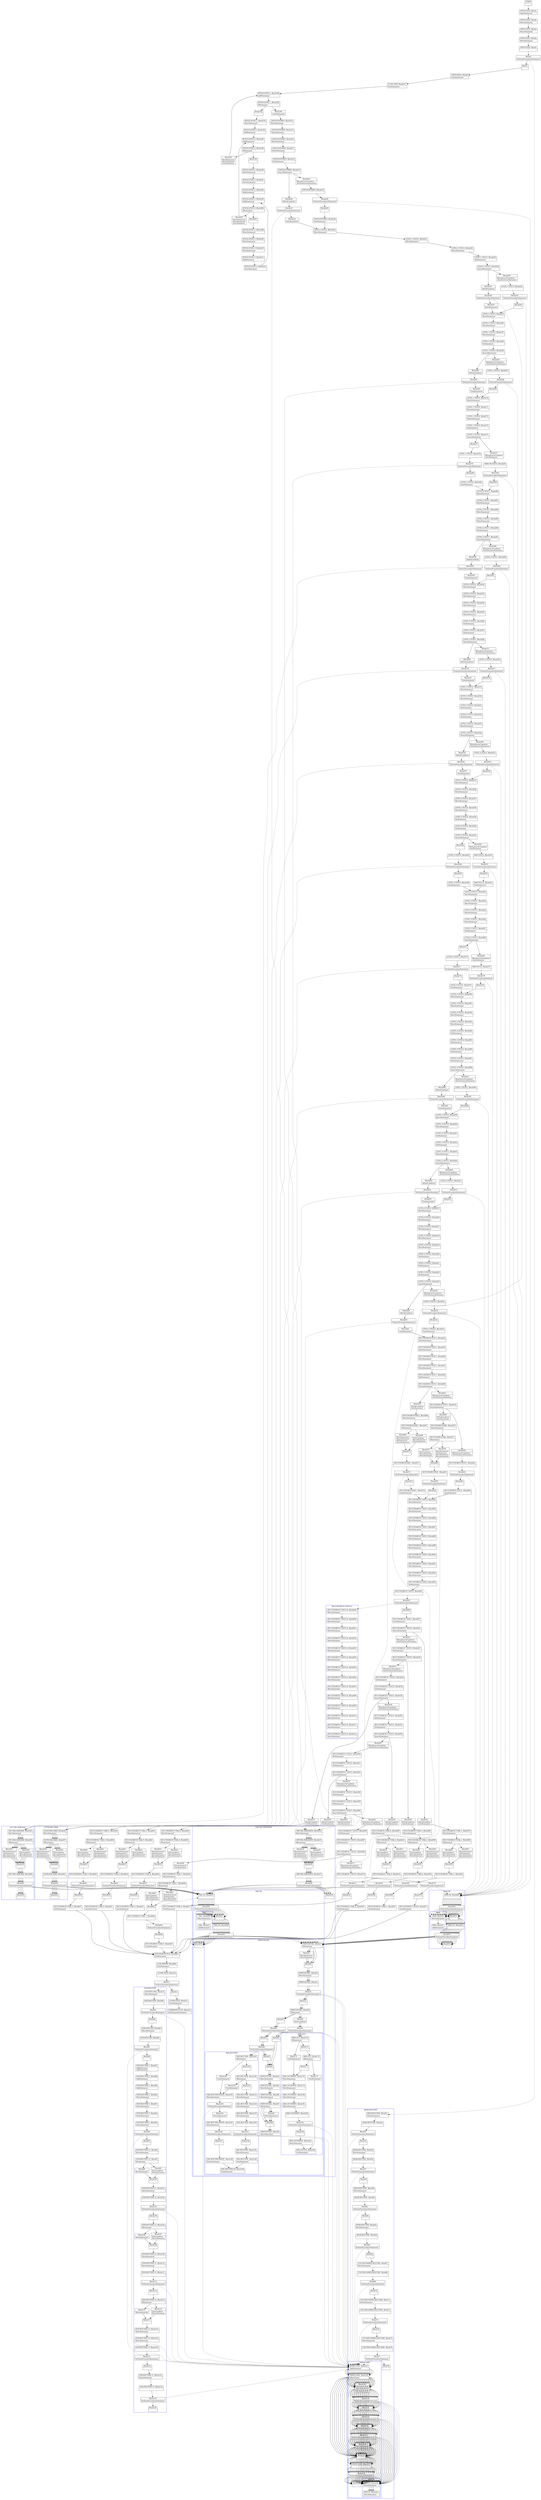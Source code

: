digraph Cfg {
compound=true;
node [
shape = "record"
]

edge [
arrowtail = "empty"
]
Block0 [
label = "{START|}"
]
Block1 [
label = "{OPEN-FILES. Block1|OpenStatement\l}"
]
Block2 [
label = "{OPEN-FILES. Block2|MoveStatement\l}"
]
Block3 [
label = "{OPEN-FILES. Block3|MoveStatement\l}"
]
Block4 [
label = "{OPEN-FILES. Block4|MoveStatement\l}"
]
Block5 [
label = "{OPEN-FILES. Block5|}"
]
Block6 [
label = "{Block6|PerformProcedureStatement\l}"
]
subgraph cluster_1{
color = blue;
label = "HEAD-ROUTINE";
Block51 [
label = "{HEAD-ROUTINE. Block51|MoveStatement\l}"
]
Block52 [
label = "{HEAD-ROUTINE. Block52|}"
]
Block53 [
label = "{Block53|PerformProcedureStatement\l}"
]
subgraph cluster_7{
color = blue;
label = "WRITE-LINE";
Block127 [
label = "{WRITE-LINE. Block127|AddStatement\l}"
]
Block128 [
label = "{WRITE-LINE. Block128|IfStatement\l}"
]
Block129 [
label = "{Block129|MoveStatement\lMoveStatement\lWriteStatement\lMoveStatement\l}"
]
Block130 [
label = "{Block130|PerformProcedureStatement\l}"
]
subgraph cluster_21{
color = blue;
label = "WRT-LN";
Block140 [
label = "{WRT-LN. Block140|WriteStatement\l}"
]
Block141 [
label = "{WRT-LN. Block141|MoveStatement\l}"
]
Block140 -> Block141

}
Block130 -> Block140 [style=dashed]

Block131 [
label = "{Block131|MoveStatement\l}"
]
Block132 [
label = "{Block132|PerformProcedureStatement\l}"
]
subgraph cluster_22{
color = blue;
label = "WRT-LN";
Block140 [
label = "{WRT-LN. Block140|WriteStatement\l}"
]
Block141 [
label = "{WRT-LN. Block141|MoveStatement\l}"
]
Block140 -> Block141

}
Block132 -> Block140 [style=dashed]

Block133 [
label = "{Block133|MoveStatement\l}"
]
Block134 [
label = "{Block134|PerformProcedureStatement\l}"
]
subgraph cluster_23{
color = blue;
label = "WRT-LN";
Block140 [
label = "{WRT-LN. Block140|WriteStatement\l}"
]
Block141 [
label = "{WRT-LN. Block141|MoveStatement\l}"
]
Block140 -> Block141

}
Block134 -> Block140 [style=dashed]

Block135 [
label = "{Block135|MoveStatement\lMoveStatement\l}"
]
Block136 [
label = "{Block136|}"
]
Block137 [
label = "{WRITE-LINE. Block137|}"
]
Block138 [
label = "{Block138|PerformProcedureStatement\l}"
]
subgraph cluster_24{
color = blue;
label = "WRT-LN";
Block140 [
label = "{WRT-LN. Block140|WriteStatement\l}"
]
Block141 [
label = "{WRT-LN. Block141|MoveStatement\l}"
]
Block140 -> Block141

}
Block138 -> Block140 [style=dashed]

Block139 [
label = "{Block139|}"
]
Block127 -> Block128
Block128 -> Block129
Block128 -> Block136
Block129 -> Block130
Block130 -> Block131
Block131 -> Block132
Block132 -> Block133
Block133 -> Block134
Block134 -> Block135
Block135 -> Block136
Block136 -> Block137
Block137 -> Block138
Block138 -> Block139

}
Block53 -> Block127 [style=dashed]

Block54 [
label = "{Block54|}"
]
Block55 [
label = "{HEAD-ROUTINE. Block55|MoveStatement\l}"
]
Block56 [
label = "{HEAD-ROUTINE. Block56|}"
]
Block57 [
label = "{Block57|PerformProcedureStatement\l}"
]
subgraph cluster_8{
color = blue;
label = "WRITE-LINE";
Block127 [
label = "{WRITE-LINE. Block127|AddStatement\l}"
]
Block128 [
label = "{WRITE-LINE. Block128|IfStatement\l}"
]
Block129 [
label = "{Block129|MoveStatement\lMoveStatement\lWriteStatement\lMoveStatement\l}"
]
Block130 [
label = "{Block130|PerformProcedureStatement\l}"
]
Block130 -> Block140 [style=dashed]

Block131 [
label = "{Block131|MoveStatement\l}"
]
Block132 [
label = "{Block132|PerformProcedureStatement\l}"
]
Block132 -> Block140 [style=dashed]

Block133 [
label = "{Block133|MoveStatement\l}"
]
Block134 [
label = "{Block134|PerformProcedureStatement\l}"
]
Block134 -> Block140 [style=dashed]

Block135 [
label = "{Block135|MoveStatement\lMoveStatement\l}"
]
Block136 [
label = "{Block136|}"
]
Block137 [
label = "{WRITE-LINE. Block137|}"
]
Block138 [
label = "{Block138|PerformProcedureStatement\l}"
]
Block138 -> Block140 [style=dashed]

Block139 [
label = "{Block139|}"
]
Block127 -> Block128
Block128 -> Block129
Block128 -> Block136
Block129 -> Block130
Block130 -> Block131
Block131 -> Block132
Block132 -> Block133
Block133 -> Block134
Block134 -> Block135
Block135 -> Block136
Block136 -> Block137
Block137 -> Block138
Block138 -> Block139

}
Block57 -> Block127 [style=dashed]

Block58 [
label = "{Block58|}"
]
Block59 [
label = "{HEAD-ROUTINE. Block59|MoveStatement\l}"
]
Block60 [
label = "{HEAD-ROUTINE. Block60|}"
]
Block61 [
label = "{Block61|PerformProcedureStatement\l}"
]
subgraph cluster_9{
color = blue;
label = "WRITE-LINE";
Block127 [
label = "{WRITE-LINE. Block127|AddStatement\l}"
]
Block128 [
label = "{WRITE-LINE. Block128|IfStatement\l}"
]
Block129 [
label = "{Block129|MoveStatement\lMoveStatement\lWriteStatement\lMoveStatement\l}"
]
Block130 [
label = "{Block130|PerformProcedureStatement\l}"
]
Block130 -> Block140 [style=dashed]

Block131 [
label = "{Block131|MoveStatement\l}"
]
Block132 [
label = "{Block132|PerformProcedureStatement\l}"
]
Block132 -> Block140 [style=dashed]

Block133 [
label = "{Block133|MoveStatement\l}"
]
Block134 [
label = "{Block134|PerformProcedureStatement\l}"
]
Block134 -> Block140 [style=dashed]

Block135 [
label = "{Block135|MoveStatement\lMoveStatement\l}"
]
Block136 [
label = "{Block136|}"
]
Block137 [
label = "{WRITE-LINE. Block137|}"
]
Block138 [
label = "{Block138|PerformProcedureStatement\l}"
]
Block138 -> Block140 [style=dashed]

Block139 [
label = "{Block139|}"
]
Block127 -> Block128
Block128 -> Block129
Block128 -> Block136
Block129 -> Block130
Block130 -> Block131
Block131 -> Block132
Block132 -> Block133
Block133 -> Block134
Block134 -> Block135
Block135 -> Block136
Block136 -> Block137
Block137 -> Block138
Block138 -> Block139

}
Block61 -> Block127 [style=dashed]

Block62 [
label = "{Block62|}"
]
Block63 [
label = "{HEAD-ROUTINE. Block63|MoveStatement\l}"
]
Block64 [
label = "{HEAD-ROUTINE. Block64|}"
]
Block65 [
label = "{Block65|PerformProcedureStatement\l}"
]
subgraph cluster_10{
color = blue;
label = "WRITE-LINE";
Block127 [
label = "{WRITE-LINE. Block127|AddStatement\l}"
]
Block128 [
label = "{WRITE-LINE. Block128|IfStatement\l}"
]
Block129 [
label = "{Block129|MoveStatement\lMoveStatement\lWriteStatement\lMoveStatement\l}"
]
Block130 [
label = "{Block130|PerformProcedureStatement\l}"
]
Block130 -> Block140 [style=dashed]

Block131 [
label = "{Block131|MoveStatement\l}"
]
Block132 [
label = "{Block132|PerformProcedureStatement\l}"
]
Block132 -> Block140 [style=dashed]

Block133 [
label = "{Block133|MoveStatement\l}"
]
Block134 [
label = "{Block134|PerformProcedureStatement\l}"
]
Block134 -> Block140 [style=dashed]

Block135 [
label = "{Block135|MoveStatement\lMoveStatement\l}"
]
Block136 [
label = "{Block136|}"
]
Block137 [
label = "{WRITE-LINE. Block137|}"
]
Block138 [
label = "{Block138|PerformProcedureStatement\l}"
]
Block138 -> Block140 [style=dashed]

Block139 [
label = "{Block139|}"
]
Block127 -> Block128
Block128 -> Block129
Block128 -> Block136
Block129 -> Block130
Block130 -> Block131
Block131 -> Block132
Block132 -> Block133
Block133 -> Block134
Block134 -> Block135
Block135 -> Block136
Block136 -> Block137
Block137 -> Block138
Block138 -> Block139

}
Block65 -> Block127 [style=dashed]

Block66 [
label = "{Block66|}"
]
Block67 [
label = "{COLUMN-NAMES-ROUTINE. Block67|MoveStatement\l}"
]
Block68 [
label = "{COLUMN-NAMES-ROUTINE. Block68|}"
]
Block69 [
label = "{Block69|PerformProcedureStatement\l}"
]
subgraph cluster_11{
color = blue;
label = "WRITE-LINE";
Block127 [
label = "{WRITE-LINE. Block127|AddStatement\l}"
]
Block128 [
label = "{WRITE-LINE. Block128|IfStatement\l}"
]
Block129 [
label = "{Block129|MoveStatement\lMoveStatement\lWriteStatement\lMoveStatement\l}"
]
Block130 [
label = "{Block130|PerformProcedureStatement\l}"
]
Block130 -> Block140 [style=dashed]

Block131 [
label = "{Block131|MoveStatement\l}"
]
Block132 [
label = "{Block132|PerformProcedureStatement\l}"
]
Block132 -> Block140 [style=dashed]

Block133 [
label = "{Block133|MoveStatement\l}"
]
Block134 [
label = "{Block134|PerformProcedureStatement\l}"
]
Block134 -> Block140 [style=dashed]

Block135 [
label = "{Block135|MoveStatement\lMoveStatement\l}"
]
Block136 [
label = "{Block136|}"
]
Block137 [
label = "{WRITE-LINE. Block137|}"
]
Block138 [
label = "{Block138|PerformProcedureStatement\l}"
]
Block138 -> Block140 [style=dashed]

Block139 [
label = "{Block139|}"
]
Block127 -> Block128
Block128 -> Block129
Block128 -> Block136
Block129 -> Block130
Block130 -> Block131
Block131 -> Block132
Block132 -> Block133
Block133 -> Block134
Block134 -> Block135
Block135 -> Block136
Block136 -> Block137
Block137 -> Block138
Block138 -> Block139

}
Block69 -> Block127 [style=dashed]

Block70 [
label = "{Block70|}"
]
Block71 [
label = "{COLUMN-NAMES-ROUTINE. Block71|MoveStatement\l}"
]
Block72 [
label = "{COLUMN-NAMES-ROUTINE. Block72|}"
]
Block73 [
label = "{Block73|PerformProcedureStatement\l}"
]
subgraph cluster_12{
color = blue;
label = "WRITE-LINE";
Block127 [
label = "{WRITE-LINE. Block127|AddStatement\l}"
]
Block128 [
label = "{WRITE-LINE. Block128|IfStatement\l}"
]
Block129 [
label = "{Block129|MoveStatement\lMoveStatement\lWriteStatement\lMoveStatement\l}"
]
Block130 [
label = "{Block130|PerformProcedureStatement\l}"
]
Block130 -> Block140 [style=dashed]

Block131 [
label = "{Block131|MoveStatement\l}"
]
Block132 [
label = "{Block132|PerformProcedureStatement\l}"
]
Block132 -> Block140 [style=dashed]

Block133 [
label = "{Block133|MoveStatement\l}"
]
Block134 [
label = "{Block134|PerformProcedureStatement\l}"
]
Block134 -> Block140 [style=dashed]

Block135 [
label = "{Block135|MoveStatement\lMoveStatement\l}"
]
Block136 [
label = "{Block136|}"
]
Block137 [
label = "{WRITE-LINE. Block137|}"
]
Block138 [
label = "{Block138|PerformProcedureStatement\l}"
]
Block138 -> Block140 [style=dashed]

Block139 [
label = "{Block139|}"
]
Block127 -> Block128
Block128 -> Block129
Block128 -> Block136
Block129 -> Block130
Block130 -> Block131
Block131 -> Block132
Block132 -> Block133
Block133 -> Block134
Block134 -> Block135
Block135 -> Block136
Block136 -> Block137
Block137 -> Block138
Block138 -> Block139

}
Block73 -> Block127 [style=dashed]

Block74 [
label = "{Block74|}"
]
Block75 [
label = "{COLUMN-NAMES-ROUTINE. Block75|MoveStatement\l}"
]
Block76 [
label = "{COLUMN-NAMES-ROUTINE. Block76|}"
]
Block77 [
label = "{Block77|PerformProcedureStatement\l}"
]
subgraph cluster_13{
color = blue;
label = "WRITE-LINE";
Block127 [
label = "{WRITE-LINE. Block127|AddStatement\l}"
]
Block128 [
label = "{WRITE-LINE. Block128|IfStatement\l}"
]
Block129 [
label = "{Block129|MoveStatement\lMoveStatement\lWriteStatement\lMoveStatement\l}"
]
Block130 [
label = "{Block130|PerformProcedureStatement\l}"
]
Block130 -> Block140 [style=dashed]

Block131 [
label = "{Block131|MoveStatement\l}"
]
Block132 [
label = "{Block132|PerformProcedureStatement\l}"
]
Block132 -> Block140 [style=dashed]

Block133 [
label = "{Block133|MoveStatement\l}"
]
Block134 [
label = "{Block134|PerformProcedureStatement\l}"
]
Block134 -> Block140 [style=dashed]

Block135 [
label = "{Block135|MoveStatement\lMoveStatement\l}"
]
Block136 [
label = "{Block136|}"
]
Block137 [
label = "{WRITE-LINE. Block137|}"
]
Block138 [
label = "{Block138|PerformProcedureStatement\l}"
]
Block138 -> Block140 [style=dashed]

Block139 [
label = "{Block139|}"
]
Block127 -> Block128
Block128 -> Block129
Block128 -> Block136
Block129 -> Block130
Block130 -> Block131
Block131 -> Block132
Block132 -> Block133
Block133 -> Block134
Block134 -> Block135
Block135 -> Block136
Block136 -> Block137
Block137 -> Block138
Block138 -> Block139

}
Block77 -> Block127 [style=dashed]

Block78 [
label = "{Block78|}"
]
Block51 -> Block52
Block52 -> Block53
Block53 -> Block54
Block54 -> Block55
Block55 -> Block56
Block56 -> Block57
Block57 -> Block58
Block58 -> Block59
Block59 -> Block60
Block60 -> Block61
Block61 -> Block62
Block62 -> Block63
Block63 -> Block64
Block64 -> Block65
Block65 -> Block66
Block66 -> Block67
Block67 -> Block68
Block68 -> Block69
Block69 -> Block70
Block70 -> Block71
Block71 -> Block72
Block72 -> Block73
Block73 -> Block74
Block74 -> Block75
Block75 -> Block76
Block76 -> Block77
Block77 -> Block78

}
Block6 -> Block51 [style=dashed]

Block7 [
label = "{Block7|}"
]
Block8 [
label = "{OPEN-FILES. Block8|GotoStatement\l}"
]
Block187 [
label = "{CCVS1-EXIT. Block187|ExitStatement\l}"
]
Block188 [
label = "{BUILD-LEVEL-1. Block188|AddStatement\l}"
]
Block189 [
label = "{BUILD-LEVEL-1. Block189|IfStatement\l}"
]
Block190 [
label = "{Block190|GotoStatement\l}"
]
Block214 [
label = "{CHECK-ENTRIES. Block214|MoveStatement\l}"
]
Block215 [
label = "{CHECK-ENTRIES. Block215|MoveStatement\l}"
]
Block216 [
label = "{CHECK-ENTRIES. Block216|MoveStatement\l}"
]
Block217 [
label = "{CHECK-ENTRIES. Block217|MoveStatement\l}"
]
Block218 [
label = "{CHECK-ENTRIES. Block218|SetStatement\l}"
]
Block219 [
label = "{CHECK-ENTRIES. Block219|SearchStatement\l}"
]
Block220 [
label = "{Block220|AtEndCondition\l}"
]
Block221 [
label = "{Block221|PerformProcedureStatement\l}"
]
subgraph cluster_30{
color = blue;
label = "GRP-FAIL-PARGRAPH";
Block232 [
label = "{GRP-FAIL-PARGRAPH. Block232|MoveStatement\l}"
]
Block233 [
label = "{GRP-FAIL-PARGRAPH. Block233|IfStatement\l}"
]
Block234 [
label = "{Block234|MoveStatement\lSetStatement\lMoveStatement\lMoveStatement\l}"
]
Block236 [
label = "{Block236|}"
]
Block237 [
label = "{GRP-FAIL-PARGRAPH. Block237|}"
]
Block238 [
label = "{Block238|PerformProcedureStatement\l}"
]
subgraph cluster_32{
color = blue;
label = "FAIL-TH";
Block655 [
label = "{FAIL-TH. Block655|}"
]
Block656 [
label = "{Block656|PerformProcedureStatement\l}"
]
subgraph cluster_73{
color = blue;
label = "FAIL";
Block22 [
label = "{FAIL. Block22|MoveStatement\l}"
]
Block23 [
label = "{FAIL. Block23|AddStatement\l}"
]
Block22 -> Block23

}
Block656 -> Block22 [style=dashed]

Block657 [
label = "{Block657|}"
]
Block658 [
label = "{FAIL-TH. Block658|}"
]
Block659 [
label = "{Block659|PerformProcedureStatement\l}"
]
subgraph cluster_74{
color = blue;
label = "PRINT-DETAIL";
Block27 [
label = "{PRINT-DETAIL. Block27|IfStatement\l}"
]
Block28 [
label = "{Block28|MoveStatement\lMoveStatement\l}"
]
Block29 [
label = "{Block29|}"
]
Block30 [
label = "{PRINT-DETAIL. Block30|MoveStatement\l}"
]
Block31 [
label = "{PRINT-DETAIL. Block31|}"
]
Block32 [
label = "{Block32|PerformProcedureStatement\l}"
]
subgraph cluster_3{
color = blue;
label = "WRITE-LINE";
Block127 [
label = "{WRITE-LINE. Block127|AddStatement\l}"
]
Block128 [
label = "{WRITE-LINE. Block128|IfStatement\l}"
]
Block129 [
label = "{Block129|MoveStatement\lMoveStatement\lWriteStatement\lMoveStatement\l}"
]
Block130 [
label = "{Block130|PerformProcedureStatement\l}"
]
Block130 -> Block140 [style=dashed]

Block131 [
label = "{Block131|MoveStatement\l}"
]
Block132 [
label = "{Block132|PerformProcedureStatement\l}"
]
Block132 -> Block140 [style=dashed]

Block133 [
label = "{Block133|MoveStatement\l}"
]
Block134 [
label = "{Block134|PerformProcedureStatement\l}"
]
Block134 -> Block140 [style=dashed]

Block135 [
label = "{Block135|MoveStatement\lMoveStatement\l}"
]
Block136 [
label = "{Block136|}"
]
Block137 [
label = "{WRITE-LINE. Block137|}"
]
Block138 [
label = "{Block138|PerformProcedureStatement\l}"
]
Block138 -> Block140 [style=dashed]

Block139 [
label = "{Block139|}"
]
Block127 -> Block128
Block128 -> Block129
Block128 -> Block136
Block129 -> Block130
Block130 -> Block131
Block131 -> Block132
Block132 -> Block133
Block133 -> Block134
Block134 -> Block135
Block135 -> Block136
Block136 -> Block137
Block137 -> Block138
Block138 -> Block139

}
Block32 -> Block127 [style=dashed]

Block33 [
label = "{Block33|}"
]
Block34 [
label = "{PRINT-DETAIL. Block34|IfStatement\l}"
]
Block35 [
label = "{Block35|}"
]
Block36 [
label = "{Block36|PerformProcedureStatement\l}"
]
subgraph cluster_4{
color = blue;
label = "WRITE-LINE";
Block127 [
label = "{WRITE-LINE. Block127|AddStatement\l}"
]
Block128 [
label = "{WRITE-LINE. Block128|IfStatement\l}"
]
Block129 [
label = "{Block129|MoveStatement\lMoveStatement\lWriteStatement\lMoveStatement\l}"
]
Block130 [
label = "{Block130|PerformProcedureStatement\l}"
]
Block130 -> Block140 [style=dashed]

Block131 [
label = "{Block131|MoveStatement\l}"
]
Block132 [
label = "{Block132|PerformProcedureStatement\l}"
]
Block132 -> Block140 [style=dashed]

Block133 [
label = "{Block133|MoveStatement\l}"
]
Block134 [
label = "{Block134|PerformProcedureStatement\l}"
]
Block134 -> Block140 [style=dashed]

Block135 [
label = "{Block135|MoveStatement\lMoveStatement\l}"
]
Block136 [
label = "{Block136|}"
]
Block137 [
label = "{WRITE-LINE. Block137|}"
]
Block138 [
label = "{Block138|PerformProcedureStatement\l}"
]
Block138 -> Block140 [style=dashed]

Block139 [
label = "{Block139|}"
]
Block127 -> Block128
Block128 -> Block129
Block128 -> Block136
Block129 -> Block130
Block130 -> Block131
Block131 -> Block132
Block132 -> Block133
Block133 -> Block134
Block134 -> Block135
Block135 -> Block136
Block136 -> Block137
Block137 -> Block138
Block138 -> Block139

}
Block36 -> Block127 [style=dashed]

Block37 [
label = "{Block37|}"
]
Block38 [
label = "{Block38|PerformProcedureStatement\l}"
]
subgraph cluster_5{
color = blue;
label = "FAIL-ROUTINE";
Block145 [
label = "{FAIL-ROUTINE. Block145|IfStatement\l}"
]
Block146 [
label = "{Block146|GotoStatement\l}"
]
Block162 [
label = "{FAIL-ROUTINE-WRITE. Block162|MoveStatement\l}"
]
Block163 [
label = "{Block163|PerformProcedureStatement\l}"
]
subgraph cluster_27{
color = blue;
label = "WRITE-LINE";
Block127 [
label = "{WRITE-LINE. Block127|AddStatement\l}"
]
Block128 [
label = "{WRITE-LINE. Block128|IfStatement\l}"
]
Block129 [
label = "{Block129|MoveStatement\lMoveStatement\lWriteStatement\lMoveStatement\l}"
]
Block130 [
label = "{Block130|PerformProcedureStatement\l}"
]
Block130 -> Block140 [style=dashed]

Block131 [
label = "{Block131|MoveStatement\l}"
]
Block132 [
label = "{Block132|PerformProcedureStatement\l}"
]
Block132 -> Block140 [style=dashed]

Block133 [
label = "{Block133|MoveStatement\l}"
]
Block134 [
label = "{Block134|PerformProcedureStatement\l}"
]
Block134 -> Block140 [style=dashed]

Block135 [
label = "{Block135|MoveStatement\lMoveStatement\l}"
]
Block136 [
label = "{Block136|}"
]
Block137 [
label = "{WRITE-LINE. Block137|}"
]
Block138 [
label = "{Block138|PerformProcedureStatement\l}"
]
Block138 -> Block140 [style=dashed]

Block139 [
label = "{Block139|}"
]
Block127 -> Block128
Block128 -> Block129
Block128 -> Block136
Block129 -> Block130
Block130 -> Block131
Block131 -> Block132
Block132 -> Block133
Block133 -> Block134
Block134 -> Block135
Block135 -> Block136
Block136 -> Block137
Block137 -> Block138
Block138 -> Block139

}
Block163 -> Block127 [style=dashed]

Block164 [
label = "{Block164|MoveStatement\l}"
]
Block165 [
label = "{FAIL-ROUTINE-WRITE. Block165|MoveStatement\l}"
]
Block166 [
label = "{Block166|PerformProcedureStatement\l}"
]
subgraph cluster_28{
color = blue;
label = "WRITE-LINE";
Block127 [
label = "{WRITE-LINE. Block127|AddStatement\l}"
]
Block128 [
label = "{WRITE-LINE. Block128|IfStatement\l}"
]
Block129 [
label = "{Block129|MoveStatement\lMoveStatement\lWriteStatement\lMoveStatement\l}"
]
Block130 [
label = "{Block130|PerformProcedureStatement\l}"
]
Block130 -> Block140 [style=dashed]

Block131 [
label = "{Block131|MoveStatement\l}"
]
Block132 [
label = "{Block132|PerformProcedureStatement\l}"
]
Block132 -> Block140 [style=dashed]

Block133 [
label = "{Block133|MoveStatement\l}"
]
Block134 [
label = "{Block134|PerformProcedureStatement\l}"
]
Block134 -> Block140 [style=dashed]

Block135 [
label = "{Block135|MoveStatement\lMoveStatement\l}"
]
Block136 [
label = "{Block136|}"
]
Block137 [
label = "{WRITE-LINE. Block137|}"
]
Block138 [
label = "{Block138|PerformProcedureStatement\l}"
]
Block138 -> Block140 [style=dashed]

Block139 [
label = "{Block139|}"
]
Block127 -> Block128
Block128 -> Block129
Block128 -> Block136
Block129 -> Block130
Block130 -> Block131
Block131 -> Block132
Block132 -> Block133
Block133 -> Block134
Block134 -> Block135
Block135 -> Block136
Block136 -> Block137
Block137 -> Block138
Block138 -> Block139

}
Block166 -> Block127 [style=dashed]

Block167 [
label = "{Block167|}"
]
Block168 [
label = "{FAIL-ROUTINE-WRITE. Block168|MoveStatement\l}"
]
Block169 [
label = "{FAIL-ROUTINE-EX. Block169|ExitStatement\l}"
]
Block148 [
label = "{Block148|}"
]
Block149 [
label = "{FAIL-ROUTINE. Block149|IfStatement\l}"
]
Block150 [
label = "{Block150|GotoStatement\l}"
]
Block152 [
label = "{Block152|}"
]
Block153 [
label = "{FAIL-ROUTINE. Block153|MoveStatement\l}"
]
Block154 [
label = "{FAIL-ROUTINE. Block154|MoveStatement\l}"
]
Block155 [
label = "{FAIL-ROUTINE. Block155|MoveStatement\l}"
]
Block156 [
label = "{FAIL-ROUTINE. Block156|}"
]
Block157 [
label = "{Block157|PerformProcedureStatement\l}"
]
subgraph cluster_26{
color = blue;
label = "WRITE-LINE";
Block127 [
label = "{WRITE-LINE. Block127|AddStatement\l}"
]
Block128 [
label = "{WRITE-LINE. Block128|IfStatement\l}"
]
Block129 [
label = "{Block129|MoveStatement\lMoveStatement\lWriteStatement\lMoveStatement\l}"
]
Block130 [
label = "{Block130|PerformProcedureStatement\l}"
]
Block130 -> Block140 [style=dashed]

Block131 [
label = "{Block131|MoveStatement\l}"
]
Block132 [
label = "{Block132|PerformProcedureStatement\l}"
]
Block132 -> Block140 [style=dashed]

Block133 [
label = "{Block133|MoveStatement\l}"
]
Block134 [
label = "{Block134|PerformProcedureStatement\l}"
]
Block134 -> Block140 [style=dashed]

Block135 [
label = "{Block135|MoveStatement\lMoveStatement\l}"
]
Block136 [
label = "{Block136|}"
]
Block137 [
label = "{WRITE-LINE. Block137|}"
]
Block138 [
label = "{Block138|PerformProcedureStatement\l}"
]
Block138 -> Block140 [style=dashed]

Block139 [
label = "{Block139|}"
]
Block127 -> Block128
Block128 -> Block129
Block128 -> Block136
Block129 -> Block130
Block130 -> Block131
Block131 -> Block132
Block132 -> Block133
Block133 -> Block134
Block134 -> Block135
Block135 -> Block136
Block136 -> Block137
Block137 -> Block138
Block138 -> Block139

}
Block157 -> Block127 [style=dashed]

Block158 [
label = "{Block158|}"
]
Block159 [
label = "{FAIL-ROUTINE. Block159|MoveStatement\l}"
]
Block160 [
label = "{FAIL-ROUTINE. Block160|GotoStatement\l}"
]
Block145 -> Block146
Block145 -> Block148
Block146 -> Block162
Block162 -> Block163
Block163 -> Block164
Block164 -> Block165
Block165 -> Block166
Block166 -> Block167
Block167 -> Block168
Block168 -> Block169
Block148 -> Block149
Block149 -> Block150
Block149 -> Block152
Block150 -> Block162
Block152 -> Block153
Block153 -> Block154
Block154 -> Block155
Block155 -> Block156
Block156 -> Block157
Block157 -> Block158
Block158 -> Block159
Block159 -> Block160
Block160 -> Block169

}
Block38 -> Block145 [style=dashed]

Block39 [
label = "{Block39|}"
]
Block43 [
label = "{Block43|}"
]
Block44 [
label = "{PRINT-DETAIL. Block44|MoveStatement\l}"
]
Block45 [
label = "{PRINT-DETAIL. Block45|MoveStatement\l}"
]
Block46 [
label = "{PRINT-DETAIL. Block46|MoveStatement\l}"
]
Block47 [
label = "{PRINT-DETAIL. Block47|IfStatement\l}"
]
Block48 [
label = "{Block48|MoveStatement\l}"
]
Block49 [
label = "{Block49|}"
]
Block50 [
label = "{PRINT-DETAIL. Block50|MoveStatement\l}"
]
Block40 [
label = "{Block40|ElseCondition\l}"
]
Block41 [
label = "{Block41|PerformProcedureStatement\l}"
]
subgraph cluster_6{
color = blue;
label = "BAIL-OUT";
Block170 [
label = "{BAIL-OUT. Block170|IfStatement\l}"
]
Block171 [
label = "{Block171|GotoStatement\l}"
]
Block178 [
label = "{BAIL-OUT-WRITE. Block178|MoveStatement\l}"
]
Block179 [
label = "{BAIL-OUT-WRITE. Block179|MoveStatement\l}"
]
Block180 [
label = "{BAIL-OUT-WRITE. Block180|MoveStatement\l}"
]
Block181 [
label = "{BAIL-OUT-WRITE. Block181|MoveStatement\l}"
]
Block182 [
label = "{BAIL-OUT-WRITE. Block182|}"
]
Block183 [
label = "{Block183|PerformProcedureStatement\l}"
]
subgraph cluster_29{
color = blue;
label = "WRITE-LINE";
Block127 [
label = "{WRITE-LINE. Block127|AddStatement\l}"
]
Block128 [
label = "{WRITE-LINE. Block128|IfStatement\l}"
]
Block129 [
label = "{Block129|MoveStatement\lMoveStatement\lWriteStatement\lMoveStatement\l}"
]
Block130 [
label = "{Block130|PerformProcedureStatement\l}"
]
Block130 -> Block140 [style=dashed]

Block131 [
label = "{Block131|MoveStatement\l}"
]
Block132 [
label = "{Block132|PerformProcedureStatement\l}"
]
Block132 -> Block140 [style=dashed]

Block133 [
label = "{Block133|MoveStatement\l}"
]
Block134 [
label = "{Block134|PerformProcedureStatement\l}"
]
Block134 -> Block140 [style=dashed]

Block135 [
label = "{Block135|MoveStatement\lMoveStatement\l}"
]
Block136 [
label = "{Block136|}"
]
Block137 [
label = "{WRITE-LINE. Block137|}"
]
Block138 [
label = "{Block138|PerformProcedureStatement\l}"
]
Block138 -> Block140 [style=dashed]

Block139 [
label = "{Block139|}"
]
Block127 -> Block128
Block128 -> Block129
Block128 -> Block136
Block129 -> Block130
Block130 -> Block131
Block131 -> Block132
Block132 -> Block133
Block133 -> Block134
Block134 -> Block135
Block135 -> Block136
Block136 -> Block137
Block137 -> Block138
Block138 -> Block139

}
Block183 -> Block127 [style=dashed]

Block184 [
label = "{Block184|}"
]
Block185 [
label = "{BAIL-OUT-WRITE. Block185|MoveStatement\l}"
]
Block186 [
label = "{BAIL-OUT-EX. Block186|ExitStatement\l}"
]
Block173 [
label = "{Block173|}"
]
Block174 [
label = "{BAIL-OUT. Block174|IfStatement\l}"
]
Block175 [
label = "{Block175|GotoStatement\l}"
]
Block177 [
label = "{Block177|}"
]
Block170 -> Block171
Block170 -> Block173
Block171 -> Block178
Block178 -> Block179
Block179 -> Block180
Block180 -> Block181
Block181 -> Block182
Block182 -> Block183
Block183 -> Block184
Block184 -> Block185
Block185 -> Block186
Block173 -> Block174
Block174 -> Block175
Block174 -> Block177
Block175 -> Block186
Block177 -> Block178

}
Block41 -> Block170 [style=dashed]

Block42 [
label = "{Block42|}"
]
Block27 -> Block28
Block27 -> Block29
Block28 -> Block29
Block29 -> Block30
Block30 -> Block31
Block31 -> Block32
Block32 -> Block33
Block33 -> Block34
Block34 -> Block35
Block34 -> Block40
Block35 -> Block36
Block36 -> Block37
Block37 -> Block38
Block38 -> Block39
Block39 -> Block43
Block43 -> Block44
Block44 -> Block45
Block45 -> Block46
Block46 -> Block47
Block47 -> Block48
Block47 -> Block49
Block48 -> Block49
Block49 -> Block50
Block40 -> Block41
Block41 -> Block42
Block42 -> Block43

}
Block659 -> Block27 [style=dashed]

Block660 [
label = "{Block660|}"
]
Block655 -> Block656
Block656 -> Block657
Block657 -> Block658
Block658 -> Block659
Block659 -> Block660

}
Block238 -> Block655 [style=dashed]

Block239 [
label = "{Block239|}"
]
Block235 [
label = "{Block235|ElseCondition\lMoveStatement\lMoveStatement\l}"
]
Block232 -> Block233
Block233 -> Block234
Block233 -> Block235
Block234 -> Block236
Block236 -> Block237
Block237 -> Block238
Block238 -> Block239
Block235 -> Block236

}
Block221 -> Block232 [style=dashed]

Block222 [
label = "{Block222|GotoStatement\l}"
]
Block240 [
label = "{LEVEL-1-TEST-2. Block240|MoveStatement\l}"
]
Block241 [
label = "{LEVEL-1-TEST-2. Block241|MoveStatement\l}"
]
Block242 [
label = "{LEVEL-1-TEST-2. Block242|MoveStatement\l}"
]
Block243 [
label = "{LEVEL-1-TEST-2. Block243|SetStatement\l}"
]
Block244 [
label = "{LEVEL-1-TEST-2. Block244|SearchStatement\l}"
]
Block245 [
label = "{Block245|AtEndCondition\l}"
]
Block246 [
label = "{Block246|PerformProcedureStatement\l}"
]
subgraph cluster_33{
color = blue;
label = "GRP-FAIL-PARGRAPH";
Block232 [
label = "{GRP-FAIL-PARGRAPH. Block232|MoveStatement\l}"
]
Block233 [
label = "{GRP-FAIL-PARGRAPH. Block233|IfStatement\l}"
]
Block234 [
label = "{Block234|MoveStatement\lSetStatement\lMoveStatement\lMoveStatement\l}"
]
Block236 [
label = "{Block236|}"
]
Block237 [
label = "{GRP-FAIL-PARGRAPH. Block237|}"
]
Block238 [
label = "{Block238|PerformProcedureStatement\l}"
]
Block238 -> Block655 [style=dashed]

Block239 [
label = "{Block239|}"
]
Block235 [
label = "{Block235|ElseCondition\lMoveStatement\lMoveStatement\l}"
]
Block232 -> Block233
Block233 -> Block234
Block233 -> Block235
Block234 -> Block236
Block236 -> Block237
Block237 -> Block238
Block238 -> Block239
Block235 -> Block236

}
Block246 -> Block232 [style=dashed]

Block247 [
label = "{Block247|GotoStatement\l}"
]
Block255 [
label = "{LEVEL-1-TEST-3. Block255|MoveStatement\l}"
]
Block256 [
label = "{LEVEL-1-TEST-3. Block256|MoveStatement\l}"
]
Block257 [
label = "{LEVEL-1-TEST-3. Block257|MoveStatement\l}"
]
Block258 [
label = "{LEVEL-1-TEST-3. Block258|SetStatement\l}"
]
Block259 [
label = "{LEVEL-1-TEST-3. Block259|SearchStatement\l}"
]
Block260 [
label = "{Block260|AtEndCondition\l}"
]
Block261 [
label = "{Block261|PerformProcedureStatement\l}"
]
subgraph cluster_35{
color = blue;
label = "GRP-FAIL-PARGRAPH";
Block232 [
label = "{GRP-FAIL-PARGRAPH. Block232|MoveStatement\l}"
]
Block233 [
label = "{GRP-FAIL-PARGRAPH. Block233|IfStatement\l}"
]
Block234 [
label = "{Block234|MoveStatement\lSetStatement\lMoveStatement\lMoveStatement\l}"
]
Block236 [
label = "{Block236|}"
]
Block237 [
label = "{GRP-FAIL-PARGRAPH. Block237|}"
]
Block238 [
label = "{Block238|PerformProcedureStatement\l}"
]
Block238 -> Block655 [style=dashed]

Block239 [
label = "{Block239|}"
]
Block235 [
label = "{Block235|ElseCondition\lMoveStatement\lMoveStatement\l}"
]
Block232 -> Block233
Block233 -> Block234
Block233 -> Block235
Block234 -> Block236
Block236 -> Block237
Block237 -> Block238
Block238 -> Block239
Block235 -> Block236

}
Block261 -> Block232 [style=dashed]

Block262 [
label = "{Block262|GotoStatement\l}"
]
Block270 [
label = "{LEVEL-1-TEST-4. Block270|MoveStatement\l}"
]
Block271 [
label = "{LEVEL-1-TEST-4. Block271|MoveStatement\l}"
]
Block272 [
label = "{LEVEL-1-TEST-4. Block272|MoveStatement\l}"
]
Block273 [
label = "{LEVEL-1-TEST-4. Block273|SetStatement\l}"
]
Block274 [
label = "{LEVEL-1-TEST-4. Block274|SearchStatement\l}"
]
Block275 [
label = "{Block275|WhenSearchCondition\lGotoStatement\l}"
]
Block283 [
label = "{PASS-TH-TEST-4. Block283|}"
]
Block284 [
label = "{Block284|PerformProcedureStatement\l}"
]
subgraph cluster_38{
color = blue;
label = "PASS-TH";
Block649 [
label = "{PASS-TH. Block649|}"
]
Block650 [
label = "{Block650|PerformProcedureStatement\l}"
]
subgraph cluster_71{
color = blue;
label = "PASS";
Block20 [
label = "{PASS. Block20|MoveStatement\l}"
]
Block21 [
label = "{PASS. Block21|AddStatement\l}"
]
Block20 -> Block21

}
Block650 -> Block20 [style=dashed]

Block651 [
label = "{Block651|}"
]
Block652 [
label = "{PASS-TH. Block652|}"
]
Block653 [
label = "{Block653|PerformProcedureStatement\l}"
]
subgraph cluster_72{
color = blue;
label = "PRINT-DETAIL";
Block27 [
label = "{PRINT-DETAIL. Block27|IfStatement\l}"
]
Block28 [
label = "{Block28|MoveStatement\lMoveStatement\l}"
]
Block29 [
label = "{Block29|}"
]
Block30 [
label = "{PRINT-DETAIL. Block30|MoveStatement\l}"
]
Block31 [
label = "{PRINT-DETAIL. Block31|}"
]
Block32 [
label = "{Block32|PerformProcedureStatement\l}"
]
Block32 -> Block127 [style=dashed]

Block33 [
label = "{Block33|}"
]
Block34 [
label = "{PRINT-DETAIL. Block34|IfStatement\l}"
]
Block35 [
label = "{Block35|}"
]
Block36 [
label = "{Block36|PerformProcedureStatement\l}"
]
Block36 -> Block127 [style=dashed]

Block37 [
label = "{Block37|}"
]
Block38 [
label = "{Block38|PerformProcedureStatement\l}"
]
Block38 -> Block145 [style=dashed]

Block39 [
label = "{Block39|}"
]
Block43 [
label = "{Block43|}"
]
Block44 [
label = "{PRINT-DETAIL. Block44|MoveStatement\l}"
]
Block45 [
label = "{PRINT-DETAIL. Block45|MoveStatement\l}"
]
Block46 [
label = "{PRINT-DETAIL. Block46|MoveStatement\l}"
]
Block47 [
label = "{PRINT-DETAIL. Block47|IfStatement\l}"
]
Block48 [
label = "{Block48|MoveStatement\l}"
]
Block49 [
label = "{Block49|}"
]
Block50 [
label = "{PRINT-DETAIL. Block50|MoveStatement\l}"
]
Block40 [
label = "{Block40|ElseCondition\l}"
]
Block41 [
label = "{Block41|PerformProcedureStatement\l}"
]
Block41 -> Block170 [style=dashed]

Block42 [
label = "{Block42|}"
]
Block27 -> Block28
Block27 -> Block29
Block28 -> Block29
Block29 -> Block30
Block30 -> Block31
Block31 -> Block32
Block32 -> Block33
Block33 -> Block34
Block34 -> Block35
Block34 -> Block40
Block35 -> Block36
Block36 -> Block37
Block37 -> Block38
Block38 -> Block39
Block39 -> Block43
Block43 -> Block44
Block44 -> Block45
Block45 -> Block46
Block46 -> Block47
Block47 -> Block48
Block47 -> Block49
Block48 -> Block49
Block49 -> Block50
Block40 -> Block41
Block41 -> Block42
Block42 -> Block43

}
Block653 -> Block27 [style=dashed]

Block654 [
label = "{Block654|}"
]
Block649 -> Block650
Block650 -> Block651
Block651 -> Block652
Block652 -> Block653
Block653 -> Block654

}
Block284 -> Block649 [style=dashed]

Block285 [
label = "{Block285|}"
]
Block286 [
label = "{LEVEL-2-TEST-1. Block286|MoveStatement\l}"
]
Block287 [
label = "{LEVEL-2-TEST-1. Block287|MoveStatement\l}"
]
Block288 [
label = "{LEVEL-2-TEST-1. Block288|MoveStatement\l}"
]
Block289 [
label = "{LEVEL-2-TEST-1. Block289|MoveStatement\l}"
]
Block290 [
label = "{LEVEL-2-TEST-1. Block290|SetStatement\l}"
]
Block291 [
label = "{LEVEL-2-TEST-1. Block291|SearchStatement\l}"
]
Block292 [
label = "{Block292|AtEndCondition\l}"
]
Block293 [
label = "{Block293|PerformProcedureStatement\l}"
]
subgraph cluster_39{
color = blue;
label = "SEC-FAIL-PARGRAF";
Block355 [
label = "{SEC-FAIL-PARGRAF. Block355|MoveStatement\l}"
]
Block356 [
label = "{SEC-FAIL-PARGRAF. Block356|IfStatement\l}"
]
Block357 [
label = "{Block357|MoveStatement\lSetStatement\lMoveStatement\lMoveStatement\l}"
]
Block359 [
label = "{Block359|}"
]
Block360 [
label = "{SEC-FAIL-PARGRAF. Block360|}"
]
Block361 [
label = "{Block361|PerformProcedureStatement\l}"
]
subgraph cluster_47{
color = blue;
label = "FAIL-TH";
Block655 [
label = "{FAIL-TH. Block655|}"
]
Block656 [
label = "{Block656|PerformProcedureStatement\l}"
]
Block656 -> Block22 [style=dashed]

Block657 [
label = "{Block657|}"
]
Block658 [
label = "{FAIL-TH. Block658|}"
]
Block659 [
label = "{Block659|PerformProcedureStatement\l}"
]
Block659 -> Block27 [style=dashed]

Block660 [
label = "{Block660|}"
]
Block655 -> Block656
Block656 -> Block657
Block657 -> Block658
Block658 -> Block659
Block659 -> Block660

}
Block361 -> Block655 [style=dashed]

Block362 [
label = "{Block362|}"
]
Block358 [
label = "{Block358|ElseCondition\lMoveStatement\lMoveStatement\l}"
]
Block355 -> Block356
Block356 -> Block357
Block356 -> Block358
Block357 -> Block359
Block359 -> Block360
Block360 -> Block361
Block361 -> Block362
Block358 -> Block359

}
Block293 -> Block355 [style=dashed]

Block294 [
label = "{Block294|GotoStatement\l}"
]
Block302 [
label = "{LEVEL-2-TEST-2. Block302|MoveStatement\l}"
]
Block303 [
label = "{LEVEL-2-TEST-2. Block303|MoveStatement\l}"
]
Block304 [
label = "{LEVEL-2-TEST-2. Block304|MoveStatement\l}"
]
Block305 [
label = "{LEVEL-2-TEST-2. Block305|MoveStatement\l}"
]
Block306 [
label = "{LEVEL-2-TEST-2. Block306|SetStatement\l}"
]
Block307 [
label = "{LEVEL-2-TEST-2. Block307|SetStatement\l}"
]
Block308 [
label = "{LEVEL-2-TEST-2. Block308|SearchStatement\l}"
]
Block309 [
label = "{Block309|AtEndCondition\l}"
]
Block310 [
label = "{Block310|PerformProcedureStatement\l}"
]
subgraph cluster_41{
color = blue;
label = "SEC-FAIL-PARGRAF";
Block355 [
label = "{SEC-FAIL-PARGRAF. Block355|MoveStatement\l}"
]
Block356 [
label = "{SEC-FAIL-PARGRAF. Block356|IfStatement\l}"
]
Block357 [
label = "{Block357|MoveStatement\lSetStatement\lMoveStatement\lMoveStatement\l}"
]
Block359 [
label = "{Block359|}"
]
Block360 [
label = "{SEC-FAIL-PARGRAF. Block360|}"
]
Block361 [
label = "{Block361|PerformProcedureStatement\l}"
]
Block361 -> Block655 [style=dashed]

Block362 [
label = "{Block362|}"
]
Block358 [
label = "{Block358|ElseCondition\lMoveStatement\lMoveStatement\l}"
]
Block355 -> Block356
Block356 -> Block357
Block356 -> Block358
Block357 -> Block359
Block359 -> Block360
Block360 -> Block361
Block361 -> Block362
Block358 -> Block359

}
Block310 -> Block355 [style=dashed]

Block311 [
label = "{Block311|GotoStatement\l}"
]
Block319 [
label = "{LEVEL-2-TEST-3. Block319|MoveStatement\l}"
]
Block320 [
label = "{LEVEL-2-TEST-3. Block320|MoveStatement\l}"
]
Block321 [
label = "{LEVEL-2-TEST-3. Block321|SetStatement\l}"
]
Block322 [
label = "{LEVEL-2-TEST-3. Block322|SetStatement\l}"
]
Block323 [
label = "{LEVEL-2-TEST-3. Block323|MoveStatement\l}"
]
Block324 [
label = "{LEVEL-2-TEST-3. Block324|SearchStatement\l}"
]
Block325 [
label = "{Block325|AtEndCondition\l}"
]
Block326 [
label = "{Block326|PerformProcedureStatement\l}"
]
subgraph cluster_43{
color = blue;
label = "SEC-FAIL-PARGRAF";
Block355 [
label = "{SEC-FAIL-PARGRAF. Block355|MoveStatement\l}"
]
Block356 [
label = "{SEC-FAIL-PARGRAF. Block356|IfStatement\l}"
]
Block357 [
label = "{Block357|MoveStatement\lSetStatement\lMoveStatement\lMoveStatement\l}"
]
Block359 [
label = "{Block359|}"
]
Block360 [
label = "{SEC-FAIL-PARGRAF. Block360|}"
]
Block361 [
label = "{Block361|PerformProcedureStatement\l}"
]
Block361 -> Block655 [style=dashed]

Block362 [
label = "{Block362|}"
]
Block358 [
label = "{Block358|ElseCondition\lMoveStatement\lMoveStatement\l}"
]
Block355 -> Block356
Block356 -> Block357
Block356 -> Block358
Block357 -> Block359
Block359 -> Block360
Block360 -> Block361
Block361 -> Block362
Block358 -> Block359

}
Block326 -> Block355 [style=dashed]

Block327 [
label = "{Block327|GotoStatement\l}"
]
Block335 [
label = "{LEVEL-2-TEST-4. Block335|MoveStatement\l}"
]
Block336 [
label = "{LEVEL-2-TEST-4. Block336|MoveStatement\l}"
]
Block337 [
label = "{LEVEL-2-TEST-4. Block337|MoveStatement\l}"
]
Block338 [
label = "{LEVEL-2-TEST-4. Block338|MoveStatement\l}"
]
Block339 [
label = "{LEVEL-2-TEST-4. Block339|SetStatement\l}"
]
Block340 [
label = "{LEVEL-2-TEST-4. Block340|SetStatement\l}"
]
Block341 [
label = "{LEVEL-2-TEST-4. Block341|SearchStatement\l}"
]
Block342 [
label = "{Block342|WhenSearchCondition\lGotoStatement\l}"
]
Block350 [
label = "{PASS-TH-2-4. Block350|}"
]
Block351 [
label = "{Block351|PerformProcedureStatement\l}"
]
subgraph cluster_46{
color = blue;
label = "PASS-TH";
Block649 [
label = "{PASS-TH. Block649|}"
]
Block650 [
label = "{Block650|PerformProcedureStatement\l}"
]
Block650 -> Block20 [style=dashed]

Block651 [
label = "{Block651|}"
]
Block652 [
label = "{PASS-TH. Block652|}"
]
Block653 [
label = "{Block653|PerformProcedureStatement\l}"
]
Block653 -> Block27 [style=dashed]

Block654 [
label = "{Block654|}"
]
Block649 -> Block650
Block650 -> Block651
Block651 -> Block652
Block652 -> Block653
Block653 -> Block654

}
Block351 -> Block649 [style=dashed]

Block352 [
label = "{Block352|}"
]
Block353 [
label = "{PASS-TH-2-4. Block353|GotoStatement\l}"
]
Block363 [
label = "{LEVEL-3-TEST-1. Block363|MoveStatement\l}"
]
Block364 [
label = "{LEVEL-3-TEST-1. Block364|MoveStatement\l}"
]
Block365 [
label = "{LEVEL-3-TEST-1. Block365|MoveStatement\l}"
]
Block366 [
label = "{LEVEL-3-TEST-1. Block366|MoveStatement\l}"
]
Block367 [
label = "{LEVEL-3-TEST-1. Block367|SetStatement\l}"
]
Block368 [
label = "{LEVEL-3-TEST-1. Block368|SearchStatement\l}"
]
Block369 [
label = "{Block369|WhenSearchCondition\lGotoStatement\l}"
]
Block377 [
label = "{PASS-TH-3-1. Block377|}"
]
Block378 [
label = "{Block378|PerformProcedureStatement\l}"
]
subgraph cluster_49{
color = blue;
label = "PASS-TH";
Block649 [
label = "{PASS-TH. Block649|}"
]
Block650 [
label = "{Block650|PerformProcedureStatement\l}"
]
Block650 -> Block20 [style=dashed]

Block651 [
label = "{Block651|}"
]
Block652 [
label = "{PASS-TH. Block652|}"
]
Block653 [
label = "{Block653|PerformProcedureStatement\l}"
]
Block653 -> Block27 [style=dashed]

Block654 [
label = "{Block654|}"
]
Block649 -> Block650
Block650 -> Block651
Block651 -> Block652
Block652 -> Block653
Block653 -> Block654

}
Block378 -> Block649 [style=dashed]

Block379 [
label = "{Block379|}"
]
Block380 [
label = "{LEVEL-3-TEST-2. Block380|MoveStatement\l}"
]
Block381 [
label = "{LEVEL-3-TEST-2. Block381|MoveStatement\l}"
]
Block382 [
label = "{LEVEL-3-TEST-2. Block382|MoveStatement\l}"
]
Block383 [
label = "{LEVEL-3-TEST-2. Block383|MoveStatement\l}"
]
Block384 [
label = "{LEVEL-3-TEST-2. Block384|SetStatement\l}"
]
Block385 [
label = "{LEVEL-3-TEST-2. Block385|SetStatement\l}"
]
Block386 [
label = "{LEVEL-3-TEST-2. Block386|SetStatement\l}"
]
Block387 [
label = "{LEVEL-3-TEST-2. Block387|MoveStatement\l}"
]
Block388 [
label = "{LEVEL-3-TEST-2. Block388|SearchStatement\l}"
]
Block389 [
label = "{Block389|AtEndCondition\l}"
]
Block390 [
label = "{Block390|PerformProcedureStatement\l}"
]
subgraph cluster_50{
color = blue;
label = "ELEM-FAIL-PARA";
Block436 [
label = "{ELEM-FAIL-PARA. Block436|MoveStatement\l}"
]
Block437 [
label = "{ELEM-FAIL-PARA. Block437|IfStatement\l}"
]
Block438 [
label = "{Block438|MoveStatement\lSetStatement\lMoveStatement\lMoveStatement\l}"
]
Block440 [
label = "{Block440|}"
]
Block441 [
label = "{ELEM-FAIL-PARA. Block441|}"
]
Block442 [
label = "{Block442|PerformProcedureStatement\l}"
]
subgraph cluster_56{
color = blue;
label = "FAIL-TH";
Block655 [
label = "{FAIL-TH. Block655|}"
]
Block656 [
label = "{Block656|PerformProcedureStatement\l}"
]
Block656 -> Block22 [style=dashed]

Block657 [
label = "{Block657|}"
]
Block658 [
label = "{FAIL-TH. Block658|}"
]
Block659 [
label = "{Block659|PerformProcedureStatement\l}"
]
Block659 -> Block27 [style=dashed]

Block660 [
label = "{Block660|}"
]
Block655 -> Block656
Block656 -> Block657
Block657 -> Block658
Block658 -> Block659
Block659 -> Block660

}
Block442 -> Block655 [style=dashed]

Block443 [
label = "{Block443|}"
]
Block439 [
label = "{Block439|ElseCondition\lMoveStatement\lMoveStatement\l}"
]
Block436 -> Block437
Block437 -> Block438
Block437 -> Block439
Block438 -> Block440
Block440 -> Block441
Block441 -> Block442
Block442 -> Block443
Block439 -> Block440

}
Block390 -> Block436 [style=dashed]

Block391 [
label = "{Block391|GotoStatement\l}"
]
Block399 [
label = "{LEVEL-3-TEST-3. Block399|MoveStatement\l}"
]
Block400 [
label = "{LEVEL-3-TEST-3. Block400|MoveStatement\l}"
]
Block401 [
label = "{LEVEL-3-TEST-3. Block401|SetStatement\l}"
]
Block402 [
label = "{LEVEL-3-TEST-3. Block402|SetStatement\l}"
]
Block403 [
label = "{LEVEL-3-TEST-3. Block403|MoveStatement\l}"
]
Block404 [
label = "{LEVEL-3-TEST-3. Block404|SearchStatement\l}"
]
Block405 [
label = "{Block405|AtEndCondition\l}"
]
Block406 [
label = "{Block406|PerformProcedureStatement\l}"
]
subgraph cluster_52{
color = blue;
label = "ELEM-FAIL-PARA";
Block436 [
label = "{ELEM-FAIL-PARA. Block436|MoveStatement\l}"
]
Block437 [
label = "{ELEM-FAIL-PARA. Block437|IfStatement\l}"
]
Block438 [
label = "{Block438|MoveStatement\lSetStatement\lMoveStatement\lMoveStatement\l}"
]
Block440 [
label = "{Block440|}"
]
Block441 [
label = "{ELEM-FAIL-PARA. Block441|}"
]
Block442 [
label = "{Block442|PerformProcedureStatement\l}"
]
Block442 -> Block655 [style=dashed]

Block443 [
label = "{Block443|}"
]
Block439 [
label = "{Block439|ElseCondition\lMoveStatement\lMoveStatement\l}"
]
Block436 -> Block437
Block437 -> Block438
Block437 -> Block439
Block438 -> Block440
Block440 -> Block441
Block441 -> Block442
Block442 -> Block443
Block439 -> Block440

}
Block406 -> Block436 [style=dashed]

Block407 [
label = "{Block407|GotoStatement\l}"
]
Block415 [
label = "{LEVEL-3-TEST-4. Block415|MoveStatement\l}"
]
Block416 [
label = "{LEVEL-3-TEST-4. Block416|MoveStatement\l}"
]
Block417 [
label = "{LEVEL-3-TEST-4. Block417|MoveStatement\l}"
]
Block418 [
label = "{LEVEL-3-TEST-4. Block418|MoveStatement\l}"
]
Block419 [
label = "{LEVEL-3-TEST-4. Block419|MoveStatement\l}"
]
Block420 [
label = "{LEVEL-3-TEST-4. Block420|SetStatement\l}"
]
Block421 [
label = "{LEVEL-3-TEST-4. Block421|SetStatement\l}"
]
Block422 [
label = "{LEVEL-3-TEST-4. Block422|SetStatement\l}"
]
Block423 [
label = "{LEVEL-3-TEST-4. Block423|SearchStatement\l}"
]
Block424 [
label = "{Block424|AtEndCondition\l}"
]
Block425 [
label = "{Block425|PerformProcedureStatement\l}"
]
subgraph cluster_54{
color = blue;
label = "ELEM-FAIL-PARA";
Block436 [
label = "{ELEM-FAIL-PARA. Block436|MoveStatement\l}"
]
Block437 [
label = "{ELEM-FAIL-PARA. Block437|IfStatement\l}"
]
Block438 [
label = "{Block438|MoveStatement\lSetStatement\lMoveStatement\lMoveStatement\l}"
]
Block440 [
label = "{Block440|}"
]
Block441 [
label = "{ELEM-FAIL-PARA. Block441|}"
]
Block442 [
label = "{Block442|PerformProcedureStatement\l}"
]
Block442 -> Block655 [style=dashed]

Block443 [
label = "{Block443|}"
]
Block439 [
label = "{Block439|ElseCondition\lMoveStatement\lMoveStatement\l}"
]
Block436 -> Block437
Block437 -> Block438
Block437 -> Block439
Block438 -> Block440
Block440 -> Block441
Block441 -> Block442
Block442 -> Block443
Block439 -> Block440

}
Block425 -> Block436 [style=dashed]

Block426 [
label = "{Block426|GotoStatement\l}"
]
Block444 [
label = "{MULT-SEARCH-TEST-1. Block444|MoveStatement\l}"
]
Block445 [
label = "{MULT-SEARCH-TEST-1. Block445|MoveStatement\l}"
]
Block446 [
label = "{MULT-SEARCH-TEST-1. Block446|MoveStatement\l}"
]
Block447 [
label = "{MULT-SEARCH-TEST-1. Block447|MoveStatement\l}"
]
Block448 [
label = "{MULT-SEARCH-TEST-1. Block448|SetStatement\l}"
]
Block449 [
label = "{MULT-SEARCH-TEST-1. Block449|SearchStatement\l}"
]
Block450 [
label = "{Block450|AtEndCondition\lGotoStatement\l}"
]
Block466 [
label = "{MULT-SEARCH-FAIL1. Block466|MoveStatement\l}"
]
Block467 [
label = "{MULT-SEARCH-FAIL1. Block467|IfStatement\l}"
]
Block468 [
label = "{Block468|MoveStatement\lMoveStatement\lSetStatement\lMoveStatement\l}"
]
Block470 [
label = "{Block470|}"
]
Block471 [
label = "{MULT-SEARCH-FAIL1. Block471|}"
]
Block472 [
label = "{Block472|PerformProcedureStatement\l}"
]
subgraph cluster_58{
color = blue;
label = "FAIL-TH";
Block655 [
label = "{FAIL-TH. Block655|}"
]
Block656 [
label = "{Block656|PerformProcedureStatement\l}"
]
Block656 -> Block22 [style=dashed]

Block657 [
label = "{Block657|}"
]
Block658 [
label = "{FAIL-TH. Block658|}"
]
Block659 [
label = "{Block659|PerformProcedureStatement\l}"
]
Block659 -> Block27 [style=dashed]

Block660 [
label = "{Block660|}"
]
Block655 -> Block656
Block656 -> Block657
Block657 -> Block658
Block658 -> Block659
Block659 -> Block660

}
Block472 -> Block655 [style=dashed]

Block473 [
label = "{Block473|}"
]
Block474 [
label = "{MULT-SEARCH-FAIL1. Block474|GotoStatement\l}"
]
Block484 [
label = "{MULT-SEARCH-7-INIT-3. Block484|MoveStatement\l}"
]
Block485 [
label = "{MULT-SEARCH-7-INIT-3. Block485|MoveStatement\l}"
]
Block486 [
label = "{MULT-SEARCH-7-INIT-3. Block486|MoveStatement\l}"
]
Block487 [
label = "{MULT-SEARCH-7-INIT-3. Block487|MoveStatement\l}"
]
Block488 [
label = "{MULT-SEARCH-7-INIT-3. Block488|MoveStatement\l}"
]
Block489 [
label = "{MULT-SEARCH-7-INIT-3. Block489|MoveStatement\l}"
]
Block490 [
label = "{MULT-SEARCH-7-INIT-3. Block490|MoveStatement\l}"
]
Block491 [
label = "{MULT-SEARCH-7-INIT-3. Block491|MoveStatement\l}"
]
Block492 [
label = "{MULT-SEARCH-7-INIT-3. Block492|MoveStatement\l}"
]
Block493 [
label = "{MULT-SEARCH-7-INIT-3. Block493|SetStatement\l}"
]
Block494 [
label = "{MULT-SEARCH-7-INIT-3. Block494|}"
]
Block495 [
label = "{Block495|PerformProcedureStatement\l}"
]
subgraph cluster_60{
color = blue;
label = "MULT-SEARCH-7-INIT-3-A";
Block499 [
label = "{MULT-SEARCH-7-INIT-3-A. Block499|MoveStatement\l}"
]
Block500 [
label = "{MULT-SEARCH-7-INIT-3-A. Block500|MoveStatement\l}"
]
Block501 [
label = "{MULT-SEARCH-7-INIT-3-A. Block501|MoveStatement\l}"
]
Block502 [
label = "{MULT-SEARCH-7-INIT-3-A. Block502|MoveStatement\l}"
]
Block503 [
label = "{MULT-SEARCH-7-INIT-3-A. Block503|MoveStatement\l}"
]
Block504 [
label = "{MULT-SEARCH-7-INIT-3-A. Block504|MoveStatement\l}"
]
Block505 [
label = "{MULT-SEARCH-7-INIT-3-A. Block505|MoveStatement\l}"
]
Block506 [
label = "{MULT-SEARCH-7-INIT-3-A. Block506|MoveStatement\l}"
]
Block507 [
label = "{MULT-SEARCH-7-INIT-3-A. Block507|MoveStatement\l}"
]
Block508 [
label = "{MULT-SEARCH-7-INIT-3-A. Block508|MoveStatement\l}"
]
Block509 [
label = "{MULT-SEARCH-7-INIT-3-A. Block509|MoveStatement\l}"
]
Block510 [
label = "{MULT-SEARCH-7-INIT-3-A. Block510|MoveStatement\l}"
]
Block511 [
label = "{MULT-SEARCH-7-INIT-3-A. Block511|MoveStatement\l}"
]
Block512 [
label = "{MULT-SEARCH-7-INIT-3-A. Block512|MoveStatement\l}"
]
Block499 -> Block500
Block500 -> Block501
Block501 -> Block502
Block502 -> Block503
Block503 -> Block504
Block504 -> Block505
Block505 -> Block506
Block506 -> Block507
Block507 -> Block508
Block508 -> Block509
Block509 -> Block510
Block510 -> Block511
Block511 -> Block512

}
Block495 -> Block499 [style=dashed]

Block496 [
label = "{Block496|}"
]
Block497 [
label = "{MULT-SEARCH-7-INIT-3. Block497|GotoStatement\l}"
]
Block521 [
label = "{MULT-SEARCH-7-TEST-3. Block521|SearchStatement\l}"
]
Block522 [
label = "{Block522|AtEndCondition\lGotoStatement\l}"
]
Block579 [
label = "{MULT-SEARCH-7-FAIL-1. Block579|MoveStatement\l}"
]
Block580 [
label = "{MULT-SEARCH-7-FAIL-1. Block580|IfStatement\l}"
]
Block581 [
label = "{Block581|MoveStatement\lSetStatement\lMoveStatement\lMoveStatement\l}"
]
Block583 [
label = "{Block583|}"
]
Block584 [
label = "{MULT-SEARCH-7-FAIL-1. Block584|}"
]
Block585 [
label = "{Block585|PerformProcedureStatement\l}"
]
subgraph cluster_64{
color = blue;
label = "FAIL-TH";
Block655 [
label = "{FAIL-TH. Block655|}"
]
Block656 [
label = "{Block656|PerformProcedureStatement\l}"
]
Block656 -> Block22 [style=dashed]

Block657 [
label = "{Block657|}"
]
Block658 [
label = "{FAIL-TH. Block658|}"
]
Block659 [
label = "{Block659|PerformProcedureStatement\l}"
]
Block659 -> Block27 [style=dashed]

Block660 [
label = "{Block660|}"
]
Block655 -> Block656
Block656 -> Block657
Block657 -> Block658
Block658 -> Block659
Block659 -> Block660

}
Block585 -> Block655 [style=dashed]

Block586 [
label = "{Block586|}"
]
Block587 [
label = "{MULT-SEARCH-7-FAIL-1. Block587|GotoStatement\l}"
]
Block661 [
label = "{END-SEARCH-TEST. Block661|ExitStatement\l}"
]
Block662 [
label = "{CCVS-999999. Block662|GotoStatement\l}"
]
Block10 [
label = "{CLOSE-FILES. Block10|}"
]
Block11 [
label = "{Block11|PerformProcedureStatement\l}"
]
subgraph cluster_2{
color = blue;
label = "END-ROUTINE";
Block79 [
label = "{END-ROUTINE. Block79|MoveStatement\l}"
]
Block80 [
label = "{END-ROUTINE. Block80|}"
]
Block81 [
label = "{Block81|PerformProcedureStatement\l}"
]
subgraph cluster_14{
color = blue;
label = "WRITE-LINE";
Block127 [
label = "{WRITE-LINE. Block127|AddStatement\l}"
]
Block128 [
label = "{WRITE-LINE. Block128|IfStatement\l}"
]
Block129 [
label = "{Block129|MoveStatement\lMoveStatement\lWriteStatement\lMoveStatement\l}"
]
Block130 [
label = "{Block130|PerformProcedureStatement\l}"
]
Block130 -> Block140 [style=dashed]

Block131 [
label = "{Block131|MoveStatement\l}"
]
Block132 [
label = "{Block132|PerformProcedureStatement\l}"
]
Block132 -> Block140 [style=dashed]

Block133 [
label = "{Block133|MoveStatement\l}"
]
Block134 [
label = "{Block134|PerformProcedureStatement\l}"
]
Block134 -> Block140 [style=dashed]

Block135 [
label = "{Block135|MoveStatement\lMoveStatement\l}"
]
Block136 [
label = "{Block136|}"
]
Block137 [
label = "{WRITE-LINE. Block137|}"
]
Block138 [
label = "{Block138|PerformProcedureStatement\l}"
]
Block138 -> Block140 [style=dashed]

Block139 [
label = "{Block139|}"
]
Block127 -> Block128
Block128 -> Block129
Block128 -> Block136
Block129 -> Block130
Block130 -> Block131
Block131 -> Block132
Block132 -> Block133
Block133 -> Block134
Block134 -> Block135
Block135 -> Block136
Block136 -> Block137
Block137 -> Block138
Block138 -> Block139

}
Block81 -> Block127 [style=dashed]

Block82 [
label = "{Block82|}"
]
Block83 [
label = "{END-RTN-EXIT. Block83|MoveStatement\l}"
]
Block84 [
label = "{END-RTN-EXIT. Block84|}"
]
Block85 [
label = "{Block85|PerformProcedureStatement\l}"
]
subgraph cluster_15{
color = blue;
label = "WRITE-LINE";
Block127 [
label = "{WRITE-LINE. Block127|AddStatement\l}"
]
Block128 [
label = "{WRITE-LINE. Block128|IfStatement\l}"
]
Block129 [
label = "{Block129|MoveStatement\lMoveStatement\lWriteStatement\lMoveStatement\l}"
]
Block130 [
label = "{Block130|PerformProcedureStatement\l}"
]
Block130 -> Block140 [style=dashed]

Block131 [
label = "{Block131|MoveStatement\l}"
]
Block132 [
label = "{Block132|PerformProcedureStatement\l}"
]
Block132 -> Block140 [style=dashed]

Block133 [
label = "{Block133|MoveStatement\l}"
]
Block134 [
label = "{Block134|PerformProcedureStatement\l}"
]
Block134 -> Block140 [style=dashed]

Block135 [
label = "{Block135|MoveStatement\lMoveStatement\l}"
]
Block136 [
label = "{Block136|}"
]
Block137 [
label = "{WRITE-LINE. Block137|}"
]
Block138 [
label = "{Block138|PerformProcedureStatement\l}"
]
Block138 -> Block140 [style=dashed]

Block139 [
label = "{Block139|}"
]
Block127 -> Block128
Block128 -> Block129
Block128 -> Block136
Block129 -> Block130
Block130 -> Block131
Block131 -> Block132
Block132 -> Block133
Block133 -> Block134
Block134 -> Block135
Block135 -> Block136
Block136 -> Block137
Block137 -> Block138
Block138 -> Block139

}
Block85 -> Block127 [style=dashed]

Block86 [
label = "{Block86|}"
]
Block87 [
label = "{END-ROUTINE-1. Block87|AddStatement\lAddStatement\l}"
]
Block88 [
label = "{END-ROUTINE-1. Block88|AddStatement\l}"
]
Block89 [
label = "{END-ROUTINE-1. Block89|AddStatement\l}"
]
Block90 [
label = "{END-ROUTINE-1. Block90|MoveStatement\l}"
]
Block91 [
label = "{END-ROUTINE-1. Block91|MoveStatement\l}"
]
Block92 [
label = "{END-ROUTINE-1. Block92|MoveStatement\l}"
]
Block93 [
label = "{END-ROUTINE-1. Block93|MoveStatement\l}"
]
Block94 [
label = "{Block94|PerformProcedureStatement\l}"
]
subgraph cluster_16{
color = blue;
label = "WRITE-LINE";
Block127 [
label = "{WRITE-LINE. Block127|AddStatement\l}"
]
Block128 [
label = "{WRITE-LINE. Block128|IfStatement\l}"
]
Block129 [
label = "{Block129|MoveStatement\lMoveStatement\lWriteStatement\lMoveStatement\l}"
]
Block130 [
label = "{Block130|PerformProcedureStatement\l}"
]
Block130 -> Block140 [style=dashed]

Block131 [
label = "{Block131|MoveStatement\l}"
]
Block132 [
label = "{Block132|PerformProcedureStatement\l}"
]
Block132 -> Block140 [style=dashed]

Block133 [
label = "{Block133|MoveStatement\l}"
]
Block134 [
label = "{Block134|PerformProcedureStatement\l}"
]
Block134 -> Block140 [style=dashed]

Block135 [
label = "{Block135|MoveStatement\lMoveStatement\l}"
]
Block136 [
label = "{Block136|}"
]
Block137 [
label = "{WRITE-LINE. Block137|}"
]
Block138 [
label = "{Block138|PerformProcedureStatement\l}"
]
Block138 -> Block140 [style=dashed]

Block139 [
label = "{Block139|}"
]
Block127 -> Block128
Block128 -> Block129
Block128 -> Block136
Block129 -> Block130
Block130 -> Block131
Block131 -> Block132
Block132 -> Block133
Block133 -> Block134
Block134 -> Block135
Block135 -> Block136
Block136 -> Block137
Block137 -> Block138
Block138 -> Block139

}
Block94 -> Block127 [style=dashed]

Block95 [
label = "{Block95|}"
]
Block96 [
label = "{END-ROUTINE-12. Block96|MoveStatement\l}"
]
Block97 [
label = "{END-ROUTINE-12. Block97|IfStatement\l}"
]
Block98 [
label = "{Block98|MoveStatement\l}"
]
Block100 [
label = "{Block100|}"
]
Block101 [
label = "{END-ROUTINE-12. Block101|MoveStatement\l}"
]
Block102 [
label = "{END-ROUTINE-12. Block102|}"
]
Block103 [
label = "{Block103|PerformProcedureStatement\l}"
]
subgraph cluster_17{
color = blue;
label = "WRITE-LINE";
Block127 [
label = "{WRITE-LINE. Block127|AddStatement\l}"
]
Block128 [
label = "{WRITE-LINE. Block128|IfStatement\l}"
]
Block129 [
label = "{Block129|MoveStatement\lMoveStatement\lWriteStatement\lMoveStatement\l}"
]
Block130 [
label = "{Block130|PerformProcedureStatement\l}"
]
Block130 -> Block140 [style=dashed]

Block131 [
label = "{Block131|MoveStatement\l}"
]
Block132 [
label = "{Block132|PerformProcedureStatement\l}"
]
Block132 -> Block140 [style=dashed]

Block133 [
label = "{Block133|MoveStatement\l}"
]
Block134 [
label = "{Block134|PerformProcedureStatement\l}"
]
Block134 -> Block140 [style=dashed]

Block135 [
label = "{Block135|MoveStatement\lMoveStatement\l}"
]
Block136 [
label = "{Block136|}"
]
Block137 [
label = "{WRITE-LINE. Block137|}"
]
Block138 [
label = "{Block138|PerformProcedureStatement\l}"
]
Block138 -> Block140 [style=dashed]

Block139 [
label = "{Block139|}"
]
Block127 -> Block128
Block128 -> Block129
Block128 -> Block136
Block129 -> Block130
Block130 -> Block131
Block131 -> Block132
Block132 -> Block133
Block133 -> Block134
Block134 -> Block135
Block135 -> Block136
Block136 -> Block137
Block137 -> Block138
Block138 -> Block139

}
Block103 -> Block127 [style=dashed]

Block104 [
label = "{Block104|}"
]
Block105 [
label = "{END-ROUTINE-13. Block105|IfStatement\l}"
]
Block106 [
label = "{Block106|MoveStatement\l}"
]
Block108 [
label = "{Block108|}"
]
Block109 [
label = "{END-ROUTINE-13. Block109|MoveStatement\l}"
]
Block110 [
label = "{END-ROUTINE-13. Block110|MoveStatement\l}"
]
Block111 [
label = "{END-ROUTINE-13. Block111|}"
]
Block112 [
label = "{Block112|PerformProcedureStatement\l}"
]
subgraph cluster_18{
color = blue;
label = "WRITE-LINE";
Block127 [
label = "{WRITE-LINE. Block127|AddStatement\l}"
]
Block128 [
label = "{WRITE-LINE. Block128|IfStatement\l}"
]
Block129 [
label = "{Block129|MoveStatement\lMoveStatement\lWriteStatement\lMoveStatement\l}"
]
Block130 [
label = "{Block130|PerformProcedureStatement\l}"
]
Block130 -> Block140 [style=dashed]

Block131 [
label = "{Block131|MoveStatement\l}"
]
Block132 [
label = "{Block132|PerformProcedureStatement\l}"
]
Block132 -> Block140 [style=dashed]

Block133 [
label = "{Block133|MoveStatement\l}"
]
Block134 [
label = "{Block134|PerformProcedureStatement\l}"
]
Block134 -> Block140 [style=dashed]

Block135 [
label = "{Block135|MoveStatement\lMoveStatement\l}"
]
Block136 [
label = "{Block136|}"
]
Block137 [
label = "{WRITE-LINE. Block137|}"
]
Block138 [
label = "{Block138|PerformProcedureStatement\l}"
]
Block138 -> Block140 [style=dashed]

Block139 [
label = "{Block139|}"
]
Block127 -> Block128
Block128 -> Block129
Block128 -> Block136
Block129 -> Block130
Block130 -> Block131
Block131 -> Block132
Block132 -> Block133
Block133 -> Block134
Block134 -> Block135
Block135 -> Block136
Block136 -> Block137
Block137 -> Block138
Block138 -> Block139

}
Block112 -> Block127 [style=dashed]

Block113 [
label = "{Block113|}"
]
Block114 [
label = "{END-ROUTINE-13. Block114|IfStatement\l}"
]
Block115 [
label = "{Block115|MoveStatement\l}"
]
Block117 [
label = "{Block117|}"
]
Block118 [
label = "{END-ROUTINE-13. Block118|MoveStatement\l}"
]
Block119 [
label = "{END-ROUTINE-13. Block119|MoveStatement\l}"
]
Block120 [
label = "{END-ROUTINE-13. Block120|}"
]
Block121 [
label = "{Block121|PerformProcedureStatement\l}"
]
subgraph cluster_19{
color = blue;
label = "WRITE-LINE";
Block127 [
label = "{WRITE-LINE. Block127|AddStatement\l}"
]
Block128 [
label = "{WRITE-LINE. Block128|IfStatement\l}"
]
Block129 [
label = "{Block129|MoveStatement\lMoveStatement\lWriteStatement\lMoveStatement\l}"
]
Block130 [
label = "{Block130|PerformProcedureStatement\l}"
]
Block130 -> Block140 [style=dashed]

Block131 [
label = "{Block131|MoveStatement\l}"
]
Block132 [
label = "{Block132|PerformProcedureStatement\l}"
]
Block132 -> Block140 [style=dashed]

Block133 [
label = "{Block133|MoveStatement\l}"
]
Block134 [
label = "{Block134|PerformProcedureStatement\l}"
]
Block134 -> Block140 [style=dashed]

Block135 [
label = "{Block135|MoveStatement\lMoveStatement\l}"
]
Block136 [
label = "{Block136|}"
]
Block137 [
label = "{WRITE-LINE. Block137|}"
]
Block138 [
label = "{Block138|PerformProcedureStatement\l}"
]
Block138 -> Block140 [style=dashed]

Block139 [
label = "{Block139|}"
]
Block127 -> Block128
Block128 -> Block129
Block128 -> Block136
Block129 -> Block130
Block130 -> Block131
Block131 -> Block132
Block132 -> Block133
Block133 -> Block134
Block134 -> Block135
Block135 -> Block136
Block136 -> Block137
Block137 -> Block138
Block138 -> Block139

}
Block121 -> Block127 [style=dashed]

Block122 [
label = "{Block122|}"
]
Block123 [
label = "{END-ROUTINE-13. Block123|MoveStatement\l}"
]
Block124 [
label = "{END-ROUTINE-13. Block124|}"
]
Block125 [
label = "{Block125|PerformProcedureStatement\l}"
]
subgraph cluster_20{
color = blue;
label = "WRITE-LINE";
Block127 [
label = "{WRITE-LINE. Block127|AddStatement\l}"
]
Block128 [
label = "{WRITE-LINE. Block128|IfStatement\l}"
]
Block129 [
label = "{Block129|MoveStatement\lMoveStatement\lWriteStatement\lMoveStatement\l}"
]
Block130 [
label = "{Block130|PerformProcedureStatement\l}"
]
Block130 -> Block140 [style=dashed]

Block131 [
label = "{Block131|MoveStatement\l}"
]
Block132 [
label = "{Block132|PerformProcedureStatement\l}"
]
Block132 -> Block140 [style=dashed]

Block133 [
label = "{Block133|MoveStatement\l}"
]
Block134 [
label = "{Block134|PerformProcedureStatement\l}"
]
Block134 -> Block140 [style=dashed]

Block135 [
label = "{Block135|MoveStatement\lMoveStatement\l}"
]
Block136 [
label = "{Block136|}"
]
Block137 [
label = "{WRITE-LINE. Block137|}"
]
Block138 [
label = "{Block138|PerformProcedureStatement\l}"
]
Block138 -> Block140 [style=dashed]

Block139 [
label = "{Block139|}"
]
Block127 -> Block128
Block128 -> Block129
Block128 -> Block136
Block129 -> Block130
Block130 -> Block131
Block131 -> Block132
Block132 -> Block133
Block133 -> Block134
Block134 -> Block135
Block135 -> Block136
Block136 -> Block137
Block137 -> Block138
Block138 -> Block139

}
Block125 -> Block127 [style=dashed]

Block126 [
label = "{Block126|}"
]
Block116 [
label = "{Block116|ElseCondition\lMoveStatement\l}"
]
Block107 [
label = "{Block107|ElseCondition\lMoveStatement\l}"
]
Block99 [
label = "{Block99|ElseCondition\lMoveStatement\l}"
]
Block79 -> Block80
Block80 -> Block81
Block81 -> Block82
Block82 -> Block83
Block83 -> Block84
Block84 -> Block85
Block85 -> Block86
Block86 -> Block87
Block87 -> Block88
Block88 -> Block89
Block89 -> Block90
Block90 -> Block91
Block91 -> Block92
Block92 -> Block93
Block93 -> Block94
Block94 -> Block95
Block95 -> Block96
Block96 -> Block97
Block97 -> Block98
Block97 -> Block99
Block98 -> Block100
Block100 -> Block101
Block101 -> Block102
Block102 -> Block103
Block103 -> Block104
Block104 -> Block105
Block105 -> Block106
Block105 -> Block107
Block106 -> Block108
Block108 -> Block109
Block109 -> Block110
Block110 -> Block111
Block111 -> Block112
Block112 -> Block113
Block113 -> Block114
Block114 -> Block115
Block114 -> Block116
Block115 -> Block117
Block117 -> Block118
Block118 -> Block119
Block119 -> Block120
Block120 -> Block121
Block121 -> Block122
Block122 -> Block123
Block123 -> Block124
Block124 -> Block125
Block125 -> Block126
Block116 -> Block117
Block107 -> Block108
Block99 -> Block100

}
Block11 -> Block79 [style=dashed]

Block12 [
label = "{Block12|}"
]
Block13 [
label = "{CLOSE-FILES. Block13|CloseStatement\l}"
]
Block14 [
label = "{TERMINATE-CCVS. Block14|ExitProgramStatement\l}"
]
Block582 [
label = "{Block582|ElseCondition\lMoveStatement\lMoveStatement\l}"
]
Block524 [
label = "{Block524|WhenSearchCondition\lNextSentenceStatement\l}"
]
Block527 [
label = "{MULT-SEARCH-7-TEST-3. Block527|SetStatement\l}"
]
Block528 [
label = "{MULT-SEARCH-7-TEST-3. Block528|SearchStatement\l}"
]
Block529 [
label = "{Block529|AtEndCondition\lGotoStatement\l}"
]
Block589 [
label = "{MULT-SEARCH-7-FAIL-2. Block589|MoveStatement\l}"
]
Block590 [
label = "{MULT-SEARCH-7-FAIL-2. Block590|IfStatement\l}"
]
Block591 [
label = "{Block591|MoveStatement\lSetStatement\lMoveStatement\lMoveStatement\l}"
]
Block593 [
label = "{Block593|}"
]
Block594 [
label = "{MULT-SEARCH-7-FAIL-2. Block594|}"
]
Block595 [
label = "{Block595|PerformProcedureStatement\l}"
]
subgraph cluster_65{
color = blue;
label = "FAIL-TH";
Block655 [
label = "{FAIL-TH. Block655|}"
]
Block656 [
label = "{Block656|PerformProcedureStatement\l}"
]
Block656 -> Block22 [style=dashed]

Block657 [
label = "{Block657|}"
]
Block658 [
label = "{FAIL-TH. Block658|}"
]
Block659 [
label = "{Block659|PerformProcedureStatement\l}"
]
Block659 -> Block27 [style=dashed]

Block660 [
label = "{Block660|}"
]
Block655 -> Block656
Block656 -> Block657
Block657 -> Block658
Block658 -> Block659
Block659 -> Block660

}
Block595 -> Block655 [style=dashed]

Block596 [
label = "{Block596|}"
]
Block597 [
label = "{MULT-SEARCH-7-FAIL-2. Block597|GotoStatement\l}"
]
Block592 [
label = "{Block592|ElseCondition\lMoveStatement\lMoveStatement\l}"
]
Block531 [
label = "{Block531|WhenSearchCondition\lNextSentenceStatement\l}"
]
Block534 [
label = "{MULT-SEARCH-7-TEST-3. Block534|SetStatement\l}"
]
Block535 [
label = "{MULT-SEARCH-7-TEST-3. Block535|SetStatement\l}"
]
Block536 [
label = "{MULT-SEARCH-7-TEST-3. Block536|SearchStatement\l}"
]
Block537 [
label = "{Block537|AtEndCondition\lGotoStatement\l}"
]
Block599 [
label = "{MULT-SEARCH-7-FAIL-3. Block599|MoveStatement\l}"
]
Block600 [
label = "{MULT-SEARCH-7-FAIL-3. Block600|IfStatement\l}"
]
Block601 [
label = "{Block601|MoveStatement\lSetStatement\lMoveStatement\lMoveStatement\l}"
]
Block603 [
label = "{Block603|}"
]
Block604 [
label = "{MULT-SEARCH-7-FAIL-3. Block604|}"
]
Block605 [
label = "{Block605|PerformProcedureStatement\l}"
]
subgraph cluster_66{
color = blue;
label = "FAIL-TH";
Block655 [
label = "{FAIL-TH. Block655|}"
]
Block656 [
label = "{Block656|PerformProcedureStatement\l}"
]
Block656 -> Block22 [style=dashed]

Block657 [
label = "{Block657|}"
]
Block658 [
label = "{FAIL-TH. Block658|}"
]
Block659 [
label = "{Block659|PerformProcedureStatement\l}"
]
Block659 -> Block27 [style=dashed]

Block660 [
label = "{Block660|}"
]
Block655 -> Block656
Block656 -> Block657
Block657 -> Block658
Block658 -> Block659
Block659 -> Block660

}
Block605 -> Block655 [style=dashed]

Block606 [
label = "{Block606|}"
]
Block607 [
label = "{MULT-SEARCH-7-FAIL-3. Block607|GotoStatement\l}"
]
Block602 [
label = "{Block602|ElseCondition\lMoveStatement\lMoveStatement\l}"
]
Block539 [
label = "{Block539|WhenSearchCondition\lNextSentenceStatement\l}"
]
Block542 [
label = "{MULT-SEARCH-7-TEST-3. Block542|SetStatement\l}"
]
Block543 [
label = "{MULT-SEARCH-7-TEST-3. Block543|SetStatement\l}"
]
Block544 [
label = "{MULT-SEARCH-7-TEST-3. Block544|SearchStatement\l}"
]
Block545 [
label = "{Block545|AtEndCondition\lGotoStatement\l}"
]
Block609 [
label = "{MULT-SEARCH-7-FAIL-4. Block609|MoveStatement\l}"
]
Block610 [
label = "{MULT-SEARCH-7-FAIL-4. Block610|IfStatement\l}"
]
Block611 [
label = "{Block611|MoveStatement\lSetStatement\lMoveStatement\lMoveStatement\l}"
]
Block613 [
label = "{Block613|}"
]
Block614 [
label = "{MULT-SEARCH-7-FAIL-4. Block614|}"
]
Block615 [
label = "{Block615|PerformProcedureStatement\l}"
]
subgraph cluster_67{
color = blue;
label = "FAIL-TH";
Block655 [
label = "{FAIL-TH. Block655|}"
]
Block656 [
label = "{Block656|PerformProcedureStatement\l}"
]
Block656 -> Block22 [style=dashed]

Block657 [
label = "{Block657|}"
]
Block658 [
label = "{FAIL-TH. Block658|}"
]
Block659 [
label = "{Block659|PerformProcedureStatement\l}"
]
Block659 -> Block27 [style=dashed]

Block660 [
label = "{Block660|}"
]
Block655 -> Block656
Block656 -> Block657
Block657 -> Block658
Block658 -> Block659
Block659 -> Block660

}
Block615 -> Block655 [style=dashed]

Block616 [
label = "{Block616|}"
]
Block617 [
label = "{MULT-SEARCH-7-FAIL-4. Block617|GotoStatement\l}"
]
Block612 [
label = "{Block612|ElseCondition\lMoveStatement\lMoveStatement\l}"
]
Block547 [
label = "{Block547|WhenSearchCondition\lNextSentenceStatement\l}"
]
Block550 [
label = "{MULT-SEARCH-7-TEST-3. Block550|SetStatement\l}"
]
Block551 [
label = "{MULT-SEARCH-7-TEST-3. Block551|SetStatement\l}"
]
Block552 [
label = "{MULT-SEARCH-7-TEST-3. Block552|SearchStatement\l}"
]
Block553 [
label = "{Block553|AtEndCondition\lGotoStatement\l}"
]
Block619 [
label = "{MULT-SEARCH-7-FAIL-5. Block619|MoveStatement\l}"
]
Block620 [
label = "{MULT-SEARCH-7-FAIL-5. Block620|IfStatement\l}"
]
Block621 [
label = "{Block621|MoveStatement\lSetStatement\lMoveStatement\lMoveStatement\l}"
]
Block623 [
label = "{Block623|}"
]
Block624 [
label = "{MULT-SEARCH-7-FAIL-5. Block624|}"
]
Block625 [
label = "{Block625|PerformProcedureStatement\l}"
]
subgraph cluster_68{
color = blue;
label = "FAIL-TH";
Block655 [
label = "{FAIL-TH. Block655|}"
]
Block656 [
label = "{Block656|PerformProcedureStatement\l}"
]
Block656 -> Block22 [style=dashed]

Block657 [
label = "{Block657|}"
]
Block658 [
label = "{FAIL-TH. Block658|}"
]
Block659 [
label = "{Block659|PerformProcedureStatement\l}"
]
Block659 -> Block27 [style=dashed]

Block660 [
label = "{Block660|}"
]
Block655 -> Block656
Block656 -> Block657
Block657 -> Block658
Block658 -> Block659
Block659 -> Block660

}
Block625 -> Block655 [style=dashed]

Block626 [
label = "{Block626|}"
]
Block627 [
label = "{MULT-SEARCH-7-FAIL-5. Block627|GotoStatement\l}"
]
Block622 [
label = "{Block622|ElseCondition\lMoveStatement\lMoveStatement\l}"
]
Block555 [
label = "{Block555|WhenSearchCondition\lNextSentenceStatement\l}"
]
Block558 [
label = "{MULT-SEARCH-7-TEST-3. Block558|SetStatement\l}"
]
Block559 [
label = "{MULT-SEARCH-7-TEST-3. Block559|SetStatement\l}"
]
Block560 [
label = "{MULT-SEARCH-7-TEST-3. Block560|SearchStatement\l}"
]
Block561 [
label = "{Block561|AtEndCondition\lGotoStatement\l}"
]
Block629 [
label = "{MULT-SEARCH-7-FAIL-6. Block629|MoveStatement\l}"
]
Block630 [
label = "{MULT-SEARCH-7-FAIL-6. Block630|IfStatement\l}"
]
Block631 [
label = "{Block631|MoveStatement\lSetStatement\lMoveStatement\lMoveStatement\l}"
]
Block633 [
label = "{Block633|}"
]
Block634 [
label = "{MULT-SEARCH-7-FAIL-6. Block634|}"
]
Block635 [
label = "{Block635|PerformProcedureStatement\l}"
]
subgraph cluster_69{
color = blue;
label = "FAIL-TH";
Block655 [
label = "{FAIL-TH. Block655|}"
]
Block656 [
label = "{Block656|PerformProcedureStatement\l}"
]
Block656 -> Block22 [style=dashed]

Block657 [
label = "{Block657|}"
]
Block658 [
label = "{FAIL-TH. Block658|}"
]
Block659 [
label = "{Block659|PerformProcedureStatement\l}"
]
Block659 -> Block27 [style=dashed]

Block660 [
label = "{Block660|}"
]
Block655 -> Block656
Block656 -> Block657
Block657 -> Block658
Block658 -> Block659
Block659 -> Block660

}
Block635 -> Block655 [style=dashed]

Block636 [
label = "{Block636|}"
]
Block637 [
label = "{MULT-SEARCH-7-FAIL-6. Block637|GotoStatement\l}"
]
Block632 [
label = "{Block632|ElseCondition\lMoveStatement\lMoveStatement\l}"
]
Block563 [
label = "{Block563|WhenSearchCondition\lNextSentenceStatement\l}"
]
Block566 [
label = "{MULT-SEARCH-7-TEST-3. Block566|SetStatement\l}"
]
Block567 [
label = "{MULT-SEARCH-7-TEST-3. Block567|SetStatement\l}"
]
Block568 [
label = "{MULT-SEARCH-7-TEST-3. Block568|SearchStatement\l}"
]
Block569 [
label = "{Block569|AtEndCondition\lGotoStatement\l}"
]
Block639 [
label = "{MULT-SEARCH-7-FAIL-7. Block639|MoveStatement\l}"
]
Block640 [
label = "{MULT-SEARCH-7-FAIL-7. Block640|IfStatement\l}"
]
Block641 [
label = "{Block641|MoveStatement\lSetStatement\lMoveStatement\lMoveStatement\l}"
]
Block643 [
label = "{Block643|}"
]
Block644 [
label = "{MULT-SEARCH-7-FAIL-7. Block644|}"
]
Block645 [
label = "{Block645|PerformProcedureStatement\l}"
]
subgraph cluster_70{
color = blue;
label = "FAIL-TH";
Block655 [
label = "{FAIL-TH. Block655|}"
]
Block656 [
label = "{Block656|PerformProcedureStatement\l}"
]
Block656 -> Block22 [style=dashed]

Block657 [
label = "{Block657|}"
]
Block658 [
label = "{FAIL-TH. Block658|}"
]
Block659 [
label = "{Block659|PerformProcedureStatement\l}"
]
Block659 -> Block27 [style=dashed]

Block660 [
label = "{Block660|}"
]
Block655 -> Block656
Block656 -> Block657
Block657 -> Block658
Block658 -> Block659
Block659 -> Block660

}
Block645 -> Block655 [style=dashed]

Block646 [
label = "{Block646|}"
]
Block647 [
label = "{MULT-SEARCH-7-FAIL-7. Block647|GotoStatement\l}"
]
Block642 [
label = "{Block642|ElseCondition\lMoveStatement\lMoveStatement\l}"
]
Block571 [
label = "{Block571|WhenSearchCondition\lNextSentenceStatement\l}"
]
Block574 [
label = "{MULT-SEARCH-7-TEST-3. Block574|}"
]
Block575 [
label = "{Block575|PerformProcedureStatement\l}"
]
subgraph cluster_63{
color = blue;
label = "PASS-TH";
Block649 [
label = "{PASS-TH. Block649|}"
]
Block650 [
label = "{Block650|PerformProcedureStatement\l}"
]
Block650 -> Block20 [style=dashed]

Block651 [
label = "{Block651|}"
]
Block652 [
label = "{PASS-TH. Block652|}"
]
Block653 [
label = "{Block653|PerformProcedureStatement\l}"
]
Block653 -> Block27 [style=dashed]

Block654 [
label = "{Block654|}"
]
Block649 -> Block650
Block650 -> Block651
Block651 -> Block652
Block652 -> Block653
Block653 -> Block654

}
Block575 -> Block649 [style=dashed]

Block576 [
label = "{Block576|}"
]
Block577 [
label = "{MULT-SEARCH-7-TEST-3. Block577|GotoStatement\l}"
]
Block469 [
label = "{Block469|ElseCondition\lMoveStatement\lMoveStatement\l}"
]
Block452 [
label = "{Block452|WhenSearchCondition\lNextSentenceStatement\l}"
]
Block455 [
label = "{MULT-SEARCH-TEST-1. Block455|SearchStatement\l}"
]
Block456 [
label = "{Block456|AtEndCondition\lGotoStatement\l}"
]
Block476 [
label = "{MULT-SEARCH-FAIL. Block476|MoveStatement\l}"
]
Block477 [
label = "{MULT-SEARCH-FAIL. Block477|IfStatement\l}"
]
Block478 [
label = "{Block478|MoveStatement\lSetStatement\lMoveStatement\lMoveStatement\l}"
]
Block480 [
label = "{Block480|}"
]
Block481 [
label = "{MULT-SEARCH-FAIL. Block481|}"
]
Block482 [
label = "{Block482|PerformProcedureStatement\l}"
]
subgraph cluster_59{
color = blue;
label = "FAIL-TH";
Block655 [
label = "{FAIL-TH. Block655|}"
]
Block656 [
label = "{Block656|PerformProcedureStatement\l}"
]
Block656 -> Block22 [style=dashed]

Block657 [
label = "{Block657|}"
]
Block658 [
label = "{FAIL-TH. Block658|}"
]
Block659 [
label = "{Block659|PerformProcedureStatement\l}"
]
Block659 -> Block27 [style=dashed]

Block660 [
label = "{Block660|}"
]
Block655 -> Block656
Block656 -> Block657
Block657 -> Block658
Block658 -> Block659
Block659 -> Block660

}
Block482 -> Block655 [style=dashed]

Block483 [
label = "{Block483|}"
]
Block479 [
label = "{Block479|ElseCondition\lMoveStatement\lMoveStatement\l}"
]
Block458 [
label = "{Block458|WhenSearchCondition\lNextSentenceStatement\l}"
]
Block461 [
label = "{MULT-SEARCH-TEST-1. Block461|}"
]
Block462 [
label = "{Block462|PerformProcedureStatement\l}"
]
subgraph cluster_57{
color = blue;
label = "PASS-TH";
Block649 [
label = "{PASS-TH. Block649|}"
]
Block650 [
label = "{Block650|PerformProcedureStatement\l}"
]
Block650 -> Block20 [style=dashed]

Block651 [
label = "{Block651|}"
]
Block652 [
label = "{PASS-TH. Block652|}"
]
Block653 [
label = "{Block653|PerformProcedureStatement\l}"
]
Block653 -> Block27 [style=dashed]

Block654 [
label = "{Block654|}"
]
Block649 -> Block650
Block650 -> Block651
Block651 -> Block652
Block652 -> Block653
Block653 -> Block654

}
Block462 -> Block649 [style=dashed]

Block463 [
label = "{Block463|}"
]
Block464 [
label = "{MULT-SEARCH-TEST-1. Block464|GotoStatement\l}"
]
Block428 [
label = "{Block428|WhenSearchCondition\lNextSentenceStatement\l}"
]
Block431 [
label = "{LEVEL-3-TEST-4. Block431|}"
]
Block432 [
label = "{Block432|PerformProcedureStatement\l}"
]
subgraph cluster_55{
color = blue;
label = "PASS-TH";
Block649 [
label = "{PASS-TH. Block649|}"
]
Block650 [
label = "{Block650|PerformProcedureStatement\l}"
]
Block650 -> Block20 [style=dashed]

Block651 [
label = "{Block651|}"
]
Block652 [
label = "{PASS-TH. Block652|}"
]
Block653 [
label = "{Block653|PerformProcedureStatement\l}"
]
Block653 -> Block27 [style=dashed]

Block654 [
label = "{Block654|}"
]
Block649 -> Block650
Block650 -> Block651
Block651 -> Block652
Block652 -> Block653
Block653 -> Block654

}
Block432 -> Block649 [style=dashed]

Block433 [
label = "{Block433|}"
]
Block434 [
label = "{LEVEL-3-TEST-4. Block434|GotoStatement\l}"
]
Block409 [
label = "{Block409|WhenSearchCondition\lNextSentenceStatement\l}"
]
Block412 [
label = "{LEVEL-3-TEST-3. Block412|}"
]
Block413 [
label = "{Block413|PerformProcedureStatement\l}"
]
subgraph cluster_53{
color = blue;
label = "PASS-TH";
Block649 [
label = "{PASS-TH. Block649|}"
]
Block650 [
label = "{Block650|PerformProcedureStatement\l}"
]
Block650 -> Block20 [style=dashed]

Block651 [
label = "{Block651|}"
]
Block652 [
label = "{PASS-TH. Block652|}"
]
Block653 [
label = "{Block653|PerformProcedureStatement\l}"
]
Block653 -> Block27 [style=dashed]

Block654 [
label = "{Block654|}"
]
Block649 -> Block650
Block650 -> Block651
Block651 -> Block652
Block652 -> Block653
Block653 -> Block654

}
Block413 -> Block649 [style=dashed]

Block414 [
label = "{Block414|}"
]
Block393 [
label = "{Block393|WhenSearchCondition\lNextSentenceStatement\l}"
]
Block396 [
label = "{LEVEL-3-TEST-2. Block396|}"
]
Block397 [
label = "{Block397|PerformProcedureStatement\l}"
]
subgraph cluster_51{
color = blue;
label = "PASS-TH";
Block649 [
label = "{PASS-TH. Block649|}"
]
Block650 [
label = "{Block650|PerformProcedureStatement\l}"
]
Block650 -> Block20 [style=dashed]

Block651 [
label = "{Block651|}"
]
Block652 [
label = "{PASS-TH. Block652|}"
]
Block653 [
label = "{Block653|PerformProcedureStatement\l}"
]
Block653 -> Block27 [style=dashed]

Block654 [
label = "{Block654|}"
]
Block649 -> Block650
Block650 -> Block651
Block651 -> Block652
Block652 -> Block653
Block653 -> Block654

}
Block397 -> Block649 [style=dashed]

Block398 [
label = "{Block398|}"
]
Block371 [
label = "{Block371|}"
]
Block372 [
label = "{LEVEL-3-TEST-1. Block372|}"
]
Block373 [
label = "{Block373|PerformProcedureStatement\l}"
]
subgraph cluster_48{
color = blue;
label = "ELEM-FAIL-PARA";
Block436 [
label = "{ELEM-FAIL-PARA. Block436|MoveStatement\l}"
]
Block437 [
label = "{ELEM-FAIL-PARA. Block437|IfStatement\l}"
]
Block438 [
label = "{Block438|MoveStatement\lSetStatement\lMoveStatement\lMoveStatement\l}"
]
Block440 [
label = "{Block440|}"
]
Block441 [
label = "{ELEM-FAIL-PARA. Block441|}"
]
Block442 [
label = "{Block442|PerformProcedureStatement\l}"
]
Block442 -> Block655 [style=dashed]

Block443 [
label = "{Block443|}"
]
Block439 [
label = "{Block439|ElseCondition\lMoveStatement\lMoveStatement\l}"
]
Block436 -> Block437
Block437 -> Block438
Block437 -> Block439
Block438 -> Block440
Block440 -> Block441
Block441 -> Block442
Block442 -> Block443
Block439 -> Block440

}
Block373 -> Block436 [style=dashed]

Block374 [
label = "{Block374|}"
]
Block375 [
label = "{LEVEL-3-TEST-1. Block375|GotoStatement\l}"
]
Block344 [
label = "{Block344|}"
]
Block345 [
label = "{LEVEL-2-TEST-4. Block345|}"
]
Block346 [
label = "{Block346|PerformProcedureStatement\l}"
]
subgraph cluster_45{
color = blue;
label = "SEC-FAIL-PARGRAF";
Block355 [
label = "{SEC-FAIL-PARGRAF. Block355|MoveStatement\l}"
]
Block356 [
label = "{SEC-FAIL-PARGRAF. Block356|IfStatement\l}"
]
Block357 [
label = "{Block357|MoveStatement\lSetStatement\lMoveStatement\lMoveStatement\l}"
]
Block359 [
label = "{Block359|}"
]
Block360 [
label = "{SEC-FAIL-PARGRAF. Block360|}"
]
Block361 [
label = "{Block361|PerformProcedureStatement\l}"
]
Block361 -> Block655 [style=dashed]

Block362 [
label = "{Block362|}"
]
Block358 [
label = "{Block358|ElseCondition\lMoveStatement\lMoveStatement\l}"
]
Block355 -> Block356
Block356 -> Block357
Block356 -> Block358
Block357 -> Block359
Block359 -> Block360
Block360 -> Block361
Block361 -> Block362
Block358 -> Block359

}
Block346 -> Block355 [style=dashed]

Block347 [
label = "{Block347|}"
]
Block348 [
label = "{LEVEL-2-TEST-4. Block348|GotoStatement\l}"
]
Block329 [
label = "{Block329|WhenSearchCondition\lNextSentenceStatement\l}"
]
Block332 [
label = "{LEVEL-2-TEST-3. Block332|}"
]
Block333 [
label = "{Block333|PerformProcedureStatement\l}"
]
subgraph cluster_44{
color = blue;
label = "PASS-TH";
Block649 [
label = "{PASS-TH. Block649|}"
]
Block650 [
label = "{Block650|PerformProcedureStatement\l}"
]
Block650 -> Block20 [style=dashed]

Block651 [
label = "{Block651|}"
]
Block652 [
label = "{PASS-TH. Block652|}"
]
Block653 [
label = "{Block653|PerformProcedureStatement\l}"
]
Block653 -> Block27 [style=dashed]

Block654 [
label = "{Block654|}"
]
Block649 -> Block650
Block650 -> Block651
Block651 -> Block652
Block652 -> Block653
Block653 -> Block654

}
Block333 -> Block649 [style=dashed]

Block334 [
label = "{Block334|}"
]
Block313 [
label = "{Block313|WhenSearchCondition\lNextSentenceStatement\l}"
]
Block316 [
label = "{LEVEL-2-TEST-2. Block316|}"
]
Block317 [
label = "{Block317|PerformProcedureStatement\l}"
]
subgraph cluster_42{
color = blue;
label = "PASS-TH";
Block649 [
label = "{PASS-TH. Block649|}"
]
Block650 [
label = "{Block650|PerformProcedureStatement\l}"
]
Block650 -> Block20 [style=dashed]

Block651 [
label = "{Block651|}"
]
Block652 [
label = "{PASS-TH. Block652|}"
]
Block653 [
label = "{Block653|PerformProcedureStatement\l}"
]
Block653 -> Block27 [style=dashed]

Block654 [
label = "{Block654|}"
]
Block649 -> Block650
Block650 -> Block651
Block651 -> Block652
Block652 -> Block653
Block653 -> Block654

}
Block317 -> Block649 [style=dashed]

Block318 [
label = "{Block318|}"
]
Block296 [
label = "{Block296|WhenSearchCondition\lNextSentenceStatement\l}"
]
Block299 [
label = "{LEVEL-2-TEST-1. Block299|}"
]
Block300 [
label = "{Block300|PerformProcedureStatement\l}"
]
subgraph cluster_40{
color = blue;
label = "PASS-TH";
Block649 [
label = "{PASS-TH. Block649|}"
]
Block650 [
label = "{Block650|PerformProcedureStatement\l}"
]
Block650 -> Block20 [style=dashed]

Block651 [
label = "{Block651|}"
]
Block652 [
label = "{PASS-TH. Block652|}"
]
Block653 [
label = "{Block653|PerformProcedureStatement\l}"
]
Block653 -> Block27 [style=dashed]

Block654 [
label = "{Block654|}"
]
Block649 -> Block650
Block650 -> Block651
Block651 -> Block652
Block652 -> Block653
Block653 -> Block654

}
Block300 -> Block649 [style=dashed]

Block301 [
label = "{Block301|}"
]
Block277 [
label = "{Block277|}"
]
Block278 [
label = "{LEVEL-1-TEST-4. Block278|}"
]
Block279 [
label = "{Block279|PerformProcedureStatement\l}"
]
subgraph cluster_37{
color = blue;
label = "GRP-FAIL-PARGRAPH";
Block232 [
label = "{GRP-FAIL-PARGRAPH. Block232|MoveStatement\l}"
]
Block233 [
label = "{GRP-FAIL-PARGRAPH. Block233|IfStatement\l}"
]
Block234 [
label = "{Block234|MoveStatement\lSetStatement\lMoveStatement\lMoveStatement\l}"
]
Block236 [
label = "{Block236|}"
]
Block237 [
label = "{GRP-FAIL-PARGRAPH. Block237|}"
]
Block238 [
label = "{Block238|PerformProcedureStatement\l}"
]
Block238 -> Block655 [style=dashed]

Block239 [
label = "{Block239|}"
]
Block235 [
label = "{Block235|ElseCondition\lMoveStatement\lMoveStatement\l}"
]
Block232 -> Block233
Block233 -> Block234
Block233 -> Block235
Block234 -> Block236
Block236 -> Block237
Block237 -> Block238
Block238 -> Block239
Block235 -> Block236

}
Block279 -> Block232 [style=dashed]

Block280 [
label = "{Block280|}"
]
Block281 [
label = "{LEVEL-1-TEST-4. Block281|GotoStatement\l}"
]
Block264 [
label = "{Block264|WhenSearchCondition\lNextSentenceStatement\l}"
]
Block267 [
label = "{LEVEL-1-TEST-3. Block267|}"
]
Block268 [
label = "{Block268|PerformProcedureStatement\l}"
]
subgraph cluster_36{
color = blue;
label = "PASS-TH";
Block649 [
label = "{PASS-TH. Block649|}"
]
Block650 [
label = "{Block650|PerformProcedureStatement\l}"
]
Block650 -> Block20 [style=dashed]

Block651 [
label = "{Block651|}"
]
Block652 [
label = "{PASS-TH. Block652|}"
]
Block653 [
label = "{Block653|PerformProcedureStatement\l}"
]
Block653 -> Block27 [style=dashed]

Block654 [
label = "{Block654|}"
]
Block649 -> Block650
Block650 -> Block651
Block651 -> Block652
Block652 -> Block653
Block653 -> Block654

}
Block268 -> Block649 [style=dashed]

Block269 [
label = "{Block269|}"
]
Block249 [
label = "{Block249|WhenSearchCondition\lNextSentenceStatement\l}"
]
Block252 [
label = "{LEVEL-1-TEST-2. Block252|}"
]
Block253 [
label = "{Block253|PerformProcedureStatement\l}"
]
subgraph cluster_34{
color = blue;
label = "PASS-TH";
Block649 [
label = "{PASS-TH. Block649|}"
]
Block650 [
label = "{Block650|PerformProcedureStatement\l}"
]
Block650 -> Block20 [style=dashed]

Block651 [
label = "{Block651|}"
]
Block652 [
label = "{PASS-TH. Block652|}"
]
Block653 [
label = "{Block653|PerformProcedureStatement\l}"
]
Block653 -> Block27 [style=dashed]

Block654 [
label = "{Block654|}"
]
Block649 -> Block650
Block650 -> Block651
Block651 -> Block652
Block652 -> Block653
Block653 -> Block654

}
Block253 -> Block649 [style=dashed]

Block254 [
label = "{Block254|}"
]
Block224 [
label = "{Block224|WhenSearchCondition\lNextSentenceStatement\l}"
]
Block227 [
label = "{CHECK-ENTRIES. Block227|}"
]
Block228 [
label = "{Block228|PerformProcedureStatement\l}"
]
subgraph cluster_31{
color = blue;
label = "PASS-TH";
Block649 [
label = "{PASS-TH. Block649|}"
]
Block650 [
label = "{Block650|PerformProcedureStatement\l}"
]
Block650 -> Block20 [style=dashed]

Block651 [
label = "{Block651|}"
]
Block652 [
label = "{PASS-TH. Block652|}"
]
Block653 [
label = "{Block653|PerformProcedureStatement\l}"
]
Block653 -> Block27 [style=dashed]

Block654 [
label = "{Block654|}"
]
Block649 -> Block650
Block650 -> Block651
Block651 -> Block652
Block652 -> Block653
Block653 -> Block654

}
Block228 -> Block649 [style=dashed]

Block229 [
label = "{Block229|}"
]
Block230 [
label = "{CHECK-ENTRIES. Block230|GotoStatement\l}"
]
Block192 [
label = "{Block192|}"
]
Block193 [
label = "{BUILD-LEVEL-1. Block193|MoveStatement\l}"
]
Block194 [
label = "{BUILD-LEVEL-1. Block194|AddStatement\l}"
]
Block195 [
label = "{BUILD-LEVEL-2. Block195|AddStatement\l}"
]
Block196 [
label = "{BUILD-LEVEL-2. Block196|IfStatement\l}"
]
Block197 [
label = "{Block197|MoveStatement\lMoveStatement\lGotoStatement\l}"
]
Block199 [
label = "{Block199|}"
]
Block200 [
label = "{BUILD-LEVEL-2. Block200|MoveStatement\l}"
]
Block201 [
label = "{BUILD-LEVEL-2. Block201|MoveStatement\l}"
]
Block202 [
label = "{BUILD-LEVEL-2. Block202|AddStatement\l}"
]
Block203 [
label = "{BUILD-LEVEL-3. Block203|AddStatement\l}"
]
Block204 [
label = "{BUILD-LEVEL-3. Block204|IfStatement\l}"
]
Block205 [
label = "{Block205|MoveStatement\lMoveStatement\lGotoStatement\l}"
]
Block207 [
label = "{Block207|}"
]
Block208 [
label = "{BUILD-LEVEL-3. Block208|MoveStatement\l}"
]
Block209 [
label = "{BUILD-LEVEL-3. Block209|MoveStatement\l}"
]
Block210 [
label = "{BUILD-LEVEL-3. Block210|MoveStatement\l}"
]
Block211 [
label = "{BUILD-LEVEL-3. Block211|AddStatement\l}"
]
Block212 [
label = "{BUILD-LEVEL-3. Block212|GotoStatement\l}"
]
Block0 -> Block1
Block1 -> Block2
Block2 -> Block3
Block3 -> Block4
Block4 -> Block5
Block5 -> Block6
Block6 -> Block7
Block7 -> Block8
Block8 -> Block187
Block187 -> Block188
Block188 -> Block189
Block189 -> Block190
Block189 -> Block192
Block190 -> Block214
Block214 -> Block215
Block215 -> Block216
Block216 -> Block217
Block217 -> Block218
Block218 -> Block219
Block219 -> Block220
Block219 -> Block224
Block220 -> Block221
Block221 -> Block222
Block222 -> Block240
Block240 -> Block241
Block241 -> Block242
Block242 -> Block243
Block243 -> Block244
Block244 -> Block245
Block244 -> Block249
Block245 -> Block246
Block246 -> Block247
Block247 -> Block255
Block255 -> Block256
Block256 -> Block257
Block257 -> Block258
Block258 -> Block259
Block259 -> Block260
Block259 -> Block264
Block260 -> Block261
Block261 -> Block262
Block262 -> Block270
Block270 -> Block271
Block271 -> Block272
Block272 -> Block273
Block273 -> Block274
Block274 -> Block275
Block274 -> Block277
Block275 -> Block283
Block283 -> Block284
Block284 -> Block285
Block285 -> Block286
Block286 -> Block287
Block287 -> Block288
Block288 -> Block289
Block289 -> Block290
Block290 -> Block291
Block291 -> Block292
Block291 -> Block296
Block292 -> Block293
Block293 -> Block294
Block294 -> Block302
Block302 -> Block303
Block303 -> Block304
Block304 -> Block305
Block305 -> Block306
Block306 -> Block307
Block307 -> Block308
Block308 -> Block309
Block308 -> Block313
Block309 -> Block310
Block310 -> Block311
Block311 -> Block319
Block319 -> Block320
Block320 -> Block321
Block321 -> Block322
Block322 -> Block323
Block323 -> Block324
Block324 -> Block325
Block324 -> Block329
Block325 -> Block326
Block326 -> Block327
Block327 -> Block335
Block335 -> Block336
Block336 -> Block337
Block337 -> Block338
Block338 -> Block339
Block339 -> Block340
Block340 -> Block341
Block341 -> Block342
Block341 -> Block344
Block342 -> Block350
Block350 -> Block351
Block351 -> Block352
Block352 -> Block353
Block353 -> Block363
Block363 -> Block364
Block364 -> Block365
Block365 -> Block366
Block366 -> Block367
Block367 -> Block368
Block368 -> Block369
Block368 -> Block371
Block369 -> Block377
Block377 -> Block378
Block378 -> Block379
Block379 -> Block380
Block380 -> Block381
Block381 -> Block382
Block382 -> Block383
Block383 -> Block384
Block384 -> Block385
Block385 -> Block386
Block386 -> Block387
Block387 -> Block388
Block388 -> Block389
Block388 -> Block393
Block389 -> Block390
Block390 -> Block391
Block391 -> Block399
Block399 -> Block400
Block400 -> Block401
Block401 -> Block402
Block402 -> Block403
Block403 -> Block404
Block404 -> Block405
Block404 -> Block409
Block405 -> Block406
Block406 -> Block407
Block407 -> Block415
Block415 -> Block416
Block416 -> Block417
Block417 -> Block418
Block418 -> Block419
Block419 -> Block420
Block420 -> Block421
Block421 -> Block422
Block422 -> Block423
Block423 -> Block424
Block423 -> Block428
Block424 -> Block425
Block425 -> Block426
Block426 -> Block444
Block444 -> Block445
Block445 -> Block446
Block446 -> Block447
Block447 -> Block448
Block448 -> Block449
Block449 -> Block450
Block449 -> Block452
Block450 -> Block466
Block466 -> Block467
Block467 -> Block468
Block467 -> Block469
Block468 -> Block470
Block470 -> Block471
Block471 -> Block472
Block472 -> Block473
Block473 -> Block474
Block474 -> Block484
Block484 -> Block485
Block485 -> Block486
Block486 -> Block487
Block487 -> Block488
Block488 -> Block489
Block489 -> Block490
Block490 -> Block491
Block491 -> Block492
Block492 -> Block493
Block493 -> Block494
Block494 -> Block495
Block495 -> Block496
Block496 -> Block497
Block497 -> Block521
Block521 -> Block522
Block521 -> Block524
Block522 -> Block579
Block579 -> Block580
Block580 -> Block581
Block580 -> Block582
Block581 -> Block583
Block583 -> Block584
Block584 -> Block585
Block585 -> Block586
Block586 -> Block587
Block587 -> Block661
Block661 -> Block662
Block662 -> Block10
Block10 -> Block11
Block11 -> Block12
Block12 -> Block13
Block13 -> Block14
Block582 -> Block583
Block524 -> Block527
Block527 -> Block528
Block528 -> Block529
Block528 -> Block531
Block529 -> Block589
Block589 -> Block590
Block590 -> Block591
Block590 -> Block592
Block591 -> Block593
Block593 -> Block594
Block594 -> Block595
Block595 -> Block596
Block596 -> Block597
Block597 -> Block661
Block592 -> Block593
Block531 -> Block534
Block534 -> Block535
Block535 -> Block536
Block536 -> Block537
Block536 -> Block539
Block537 -> Block599
Block599 -> Block600
Block600 -> Block601
Block600 -> Block602
Block601 -> Block603
Block603 -> Block604
Block604 -> Block605
Block605 -> Block606
Block606 -> Block607
Block607 -> Block661
Block602 -> Block603
Block539 -> Block542
Block542 -> Block543
Block543 -> Block544
Block544 -> Block545
Block544 -> Block547
Block545 -> Block609
Block609 -> Block610
Block610 -> Block611
Block610 -> Block612
Block611 -> Block613
Block613 -> Block614
Block614 -> Block615
Block615 -> Block616
Block616 -> Block617
Block617 -> Block661
Block612 -> Block613
Block547 -> Block550
Block550 -> Block551
Block551 -> Block552
Block552 -> Block553
Block552 -> Block555
Block553 -> Block619
Block619 -> Block620
Block620 -> Block621
Block620 -> Block622
Block621 -> Block623
Block623 -> Block624
Block624 -> Block625
Block625 -> Block626
Block626 -> Block627
Block627 -> Block661
Block622 -> Block623
Block555 -> Block558
Block558 -> Block559
Block559 -> Block560
Block560 -> Block561
Block560 -> Block563
Block561 -> Block629
Block629 -> Block630
Block630 -> Block631
Block630 -> Block632
Block631 -> Block633
Block633 -> Block634
Block634 -> Block635
Block635 -> Block636
Block636 -> Block637
Block637 -> Block661
Block632 -> Block633
Block563 -> Block566
Block566 -> Block567
Block567 -> Block568
Block568 -> Block569
Block568 -> Block571
Block569 -> Block639
Block639 -> Block640
Block640 -> Block641
Block640 -> Block642
Block641 -> Block643
Block643 -> Block644
Block644 -> Block645
Block645 -> Block646
Block646 -> Block647
Block647 -> Block661
Block642 -> Block643
Block571 -> Block574
Block574 -> Block575
Block575 -> Block576
Block576 -> Block577
Block577 -> Block661
Block469 -> Block470
Block452 -> Block455
Block455 -> Block456
Block455 -> Block458
Block456 -> Block476
Block476 -> Block477
Block477 -> Block478
Block477 -> Block479
Block478 -> Block480
Block480 -> Block481
Block481 -> Block482
Block482 -> Block483
Block483 -> Block484
Block479 -> Block480
Block458 -> Block461
Block461 -> Block462
Block462 -> Block463
Block463 -> Block464
Block464 -> Block484
Block428 -> Block431
Block431 -> Block432
Block432 -> Block433
Block433 -> Block434
Block434 -> Block444
Block409 -> Block412
Block412 -> Block413
Block413 -> Block414
Block414 -> Block415
Block393 -> Block396
Block396 -> Block397
Block397 -> Block398
Block398 -> Block399
Block371 -> Block372
Block372 -> Block373
Block373 -> Block374
Block374 -> Block375
Block375 -> Block380
Block344 -> Block345
Block345 -> Block346
Block346 -> Block347
Block347 -> Block348
Block348 -> Block363
Block329 -> Block332
Block332 -> Block333
Block333 -> Block334
Block334 -> Block335
Block313 -> Block316
Block316 -> Block317
Block317 -> Block318
Block318 -> Block319
Block296 -> Block299
Block299 -> Block300
Block300 -> Block301
Block301 -> Block302
Block277 -> Block278
Block278 -> Block279
Block279 -> Block280
Block280 -> Block281
Block281 -> Block286
Block264 -> Block267
Block267 -> Block268
Block268 -> Block269
Block269 -> Block270
Block249 -> Block252
Block252 -> Block253
Block253 -> Block254
Block254 -> Block255
Block224 -> Block227
Block227 -> Block228
Block228 -> Block229
Block229 -> Block230
Block230 -> Block240
Block192 -> Block193
Block193 -> Block194
Block194 -> Block195
Block195 -> Block196
Block196 -> Block197
Block196 -> Block199
Block197 -> Block188
Block199 -> Block200
Block200 -> Block201
Block201 -> Block202
Block202 -> Block203
Block203 -> Block204
Block204 -> Block205
Block204 -> Block207
Block205 -> Block195
Block207 -> Block208
Block208 -> Block209
Block209 -> Block210
Block210 -> Block211
Block211 -> Block212
Block212 -> Block203

}
